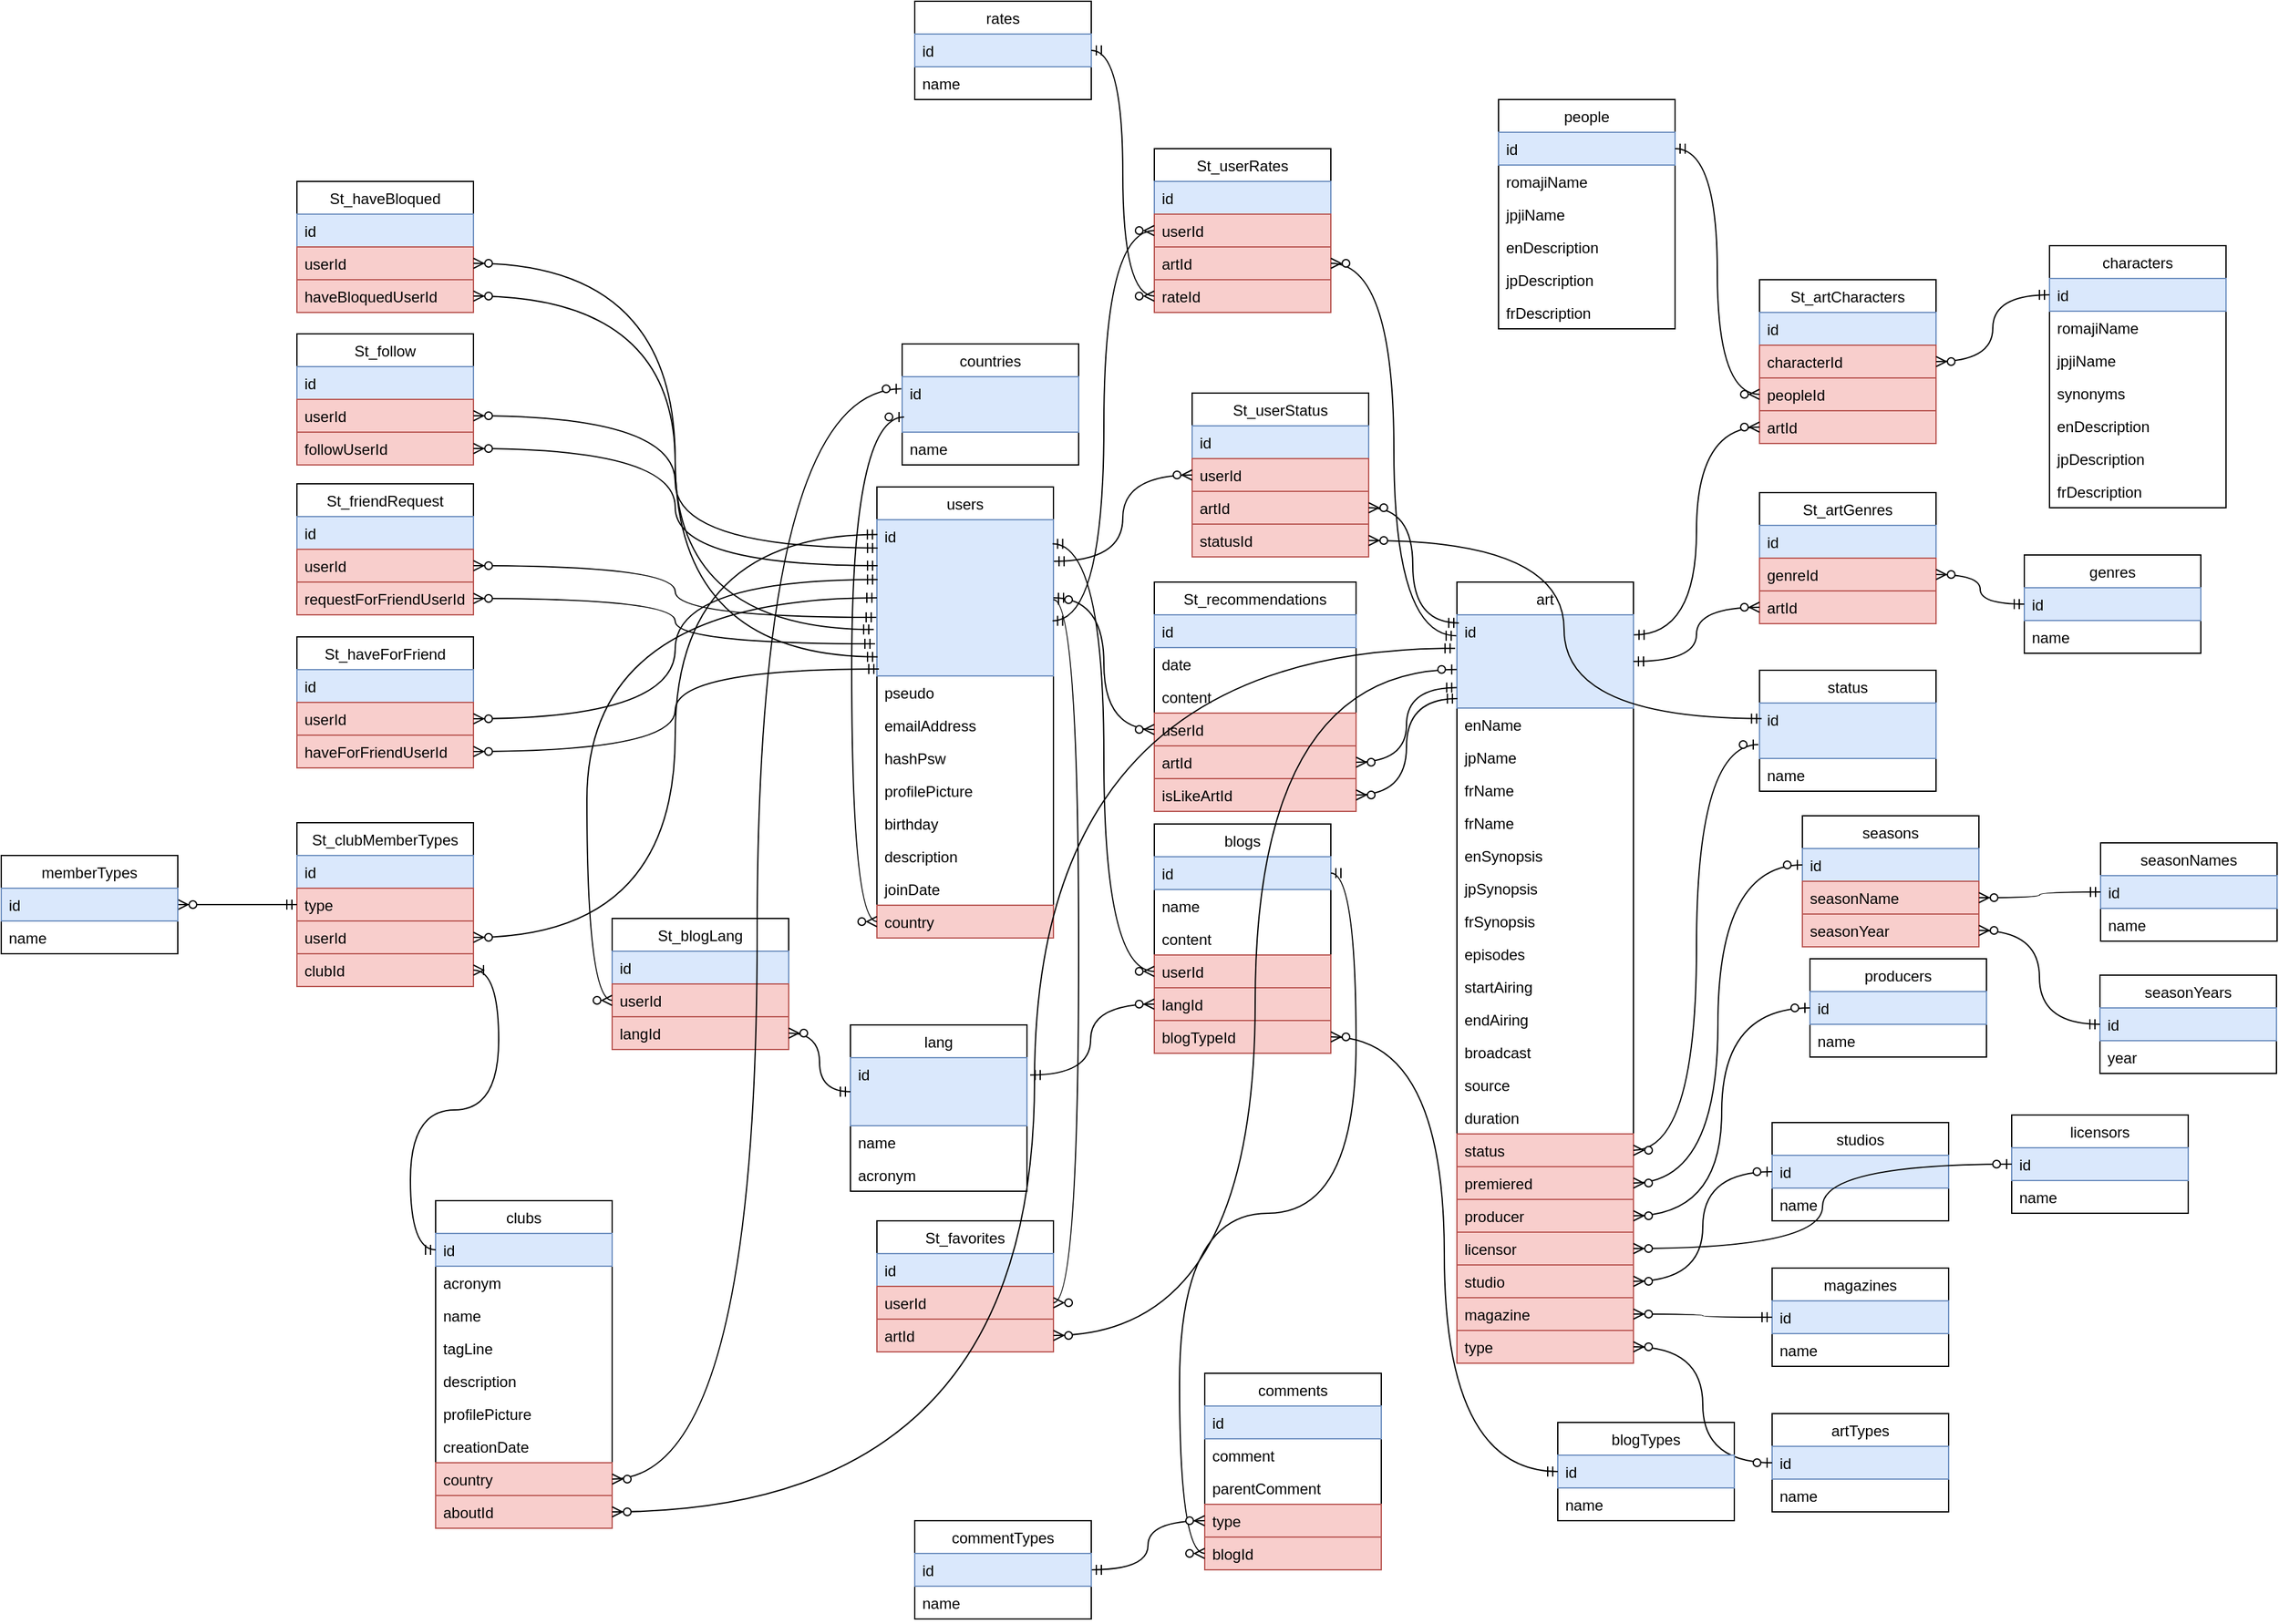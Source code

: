 <mxfile version="10.7.2" type="device"><diagram id="RUodpTSLc5y53sVBDsD8" name="Page-1"><mxGraphModel dx="2348" dy="2026" grid="1" gridSize="10" guides="1" tooltips="1" connect="1" arrows="1" fold="1" page="1" pageScale="1" pageWidth="1169" pageHeight="827" math="0" shadow="0"><root><mxCell id="0"/><mxCell id="1" parent="0"/><mxCell id="TCeGX2wc0vO9cHozqGLw-1" value="users" style="swimlane;fontStyle=0;childLayout=stackLayout;horizontal=1;startSize=26;fillColor=none;horizontalStack=0;resizeParent=1;resizeParentMax=0;resizeLast=0;collapsible=1;marginBottom=0;" parent="1" vertex="1"><mxGeometry x="-315.5" y="-222.5" width="140" height="358" as="geometry"/></mxCell><mxCell id="TCeGX2wc0vO9cHozqGLw-2" value="id" style="text;strokeColor=#6c8ebf;fillColor=#dae8fc;align=left;verticalAlign=top;spacingLeft=4;spacingRight=4;overflow=hidden;rotatable=0;points=[[0,0.5],[1,0.5]];portConstraint=eastwest;" parent="TCeGX2wc0vO9cHozqGLw-1" vertex="1"><mxGeometry y="26" width="140" height="124" as="geometry"/></mxCell><mxCell id="TCeGX2wc0vO9cHozqGLw-3" value="pseudo" style="text;strokeColor=none;fillColor=none;align=left;verticalAlign=top;spacingLeft=4;spacingRight=4;overflow=hidden;rotatable=0;points=[[0,0.5],[1,0.5]];portConstraint=eastwest;" parent="TCeGX2wc0vO9cHozqGLw-1" vertex="1"><mxGeometry y="150" width="140" height="26" as="geometry"/></mxCell><mxCell id="TCeGX2wc0vO9cHozqGLw-4" value="emailAddress" style="text;strokeColor=none;fillColor=none;align=left;verticalAlign=top;spacingLeft=4;spacingRight=4;overflow=hidden;rotatable=0;points=[[0,0.5],[1,0.5]];portConstraint=eastwest;" parent="TCeGX2wc0vO9cHozqGLw-1" vertex="1"><mxGeometry y="176" width="140" height="26" as="geometry"/></mxCell><mxCell id="TCeGX2wc0vO9cHozqGLw-6" value="hashPsw" style="text;strokeColor=none;fillColor=none;align=left;verticalAlign=top;spacingLeft=4;spacingRight=4;overflow=hidden;rotatable=0;points=[[0,0.5],[1,0.5]];portConstraint=eastwest;" parent="TCeGX2wc0vO9cHozqGLw-1" vertex="1"><mxGeometry y="202" width="140" height="26" as="geometry"/></mxCell><mxCell id="TCeGX2wc0vO9cHozqGLw-7" value="profilePicture" style="text;strokeColor=none;fillColor=none;align=left;verticalAlign=top;spacingLeft=4;spacingRight=4;overflow=hidden;rotatable=0;points=[[0,0.5],[1,0.5]];portConstraint=eastwest;" parent="TCeGX2wc0vO9cHozqGLw-1" vertex="1"><mxGeometry y="228" width="140" height="26" as="geometry"/></mxCell><mxCell id="xgxvfwbxa9Q2jByX-sLs-83" value="birthday" style="text;strokeColor=none;fillColor=none;align=left;verticalAlign=top;spacingLeft=4;spacingRight=4;overflow=hidden;rotatable=0;points=[[0,0.5],[1,0.5]];portConstraint=eastwest;" parent="TCeGX2wc0vO9cHozqGLw-1" vertex="1"><mxGeometry y="254" width="140" height="26" as="geometry"/></mxCell><mxCell id="xgxvfwbxa9Q2jByX-sLs-69" value="description" style="text;strokeColor=none;fillColor=none;align=left;verticalAlign=top;spacingLeft=4;spacingRight=4;overflow=hidden;rotatable=0;points=[[0,0.5],[1,0.5]];portConstraint=eastwest;" parent="TCeGX2wc0vO9cHozqGLw-1" vertex="1"><mxGeometry y="280" width="140" height="26" as="geometry"/></mxCell><mxCell id="xgxvfwbxa9Q2jByX-sLs-82" value="joinDate" style="text;strokeColor=none;fillColor=none;align=left;verticalAlign=top;spacingLeft=4;spacingRight=4;overflow=hidden;rotatable=0;points=[[0,0.5],[1,0.5]];portConstraint=eastwest;" parent="TCeGX2wc0vO9cHozqGLw-1" vertex="1"><mxGeometry y="306" width="140" height="26" as="geometry"/></mxCell><mxCell id="xgxvfwbxa9Q2jByX-sLs-61" value="country" style="text;strokeColor=#b85450;fillColor=#f8cecc;align=left;verticalAlign=top;spacingLeft=4;spacingRight=4;overflow=hidden;rotatable=0;points=[[0,0.5],[1,0.5]];portConstraint=eastwest;" parent="TCeGX2wc0vO9cHozqGLw-1" vertex="1"><mxGeometry y="332" width="140" height="26" as="geometry"/></mxCell><mxCell id="TCeGX2wc0vO9cHozqGLw-10" value="art" style="swimlane;fontStyle=0;childLayout=stackLayout;horizontal=1;startSize=26;fillColor=none;horizontalStack=0;resizeParent=1;resizeParentMax=0;resizeLast=0;collapsible=1;marginBottom=0;" parent="1" vertex="1"><mxGeometry x="144.5" y="-147" width="140" height="620" as="geometry"/></mxCell><mxCell id="TCeGX2wc0vO9cHozqGLw-11" value="id" style="text;strokeColor=#6c8ebf;fillColor=#dae8fc;align=left;verticalAlign=top;spacingLeft=4;spacingRight=4;overflow=hidden;rotatable=0;points=[[0,0.5],[1,0.5]];portConstraint=eastwest;" parent="TCeGX2wc0vO9cHozqGLw-10" vertex="1"><mxGeometry y="26" width="140" height="74" as="geometry"/></mxCell><mxCell id="TCeGX2wc0vO9cHozqGLw-13" value="enName" style="text;strokeColor=none;fillColor=none;align=left;verticalAlign=top;spacingLeft=4;spacingRight=4;overflow=hidden;rotatable=0;points=[[0,0.5],[1,0.5]];portConstraint=eastwest;" parent="TCeGX2wc0vO9cHozqGLw-10" vertex="1"><mxGeometry y="100" width="140" height="26" as="geometry"/></mxCell><mxCell id="TCeGX2wc0vO9cHozqGLw-12" value="jpName" style="text;strokeColor=none;fillColor=none;align=left;verticalAlign=top;spacingLeft=4;spacingRight=4;overflow=hidden;rotatable=0;points=[[0,0.5],[1,0.5]];portConstraint=eastwest;" parent="TCeGX2wc0vO9cHozqGLw-10" vertex="1"><mxGeometry y="126" width="140" height="26" as="geometry"/></mxCell><mxCell id="TCeGX2wc0vO9cHozqGLw-14" value="frName" style="text;strokeColor=none;fillColor=none;align=left;verticalAlign=top;spacingLeft=4;spacingRight=4;overflow=hidden;rotatable=0;points=[[0,0.5],[1,0.5]];portConstraint=eastwest;" parent="TCeGX2wc0vO9cHozqGLw-10" vertex="1"><mxGeometry y="152" width="140" height="26" as="geometry"/></mxCell><mxCell id="fMAKhKJdgmsvy0xVvfqP-1" value="frName" style="text;strokeColor=none;fillColor=none;align=left;verticalAlign=top;spacingLeft=4;spacingRight=4;overflow=hidden;rotatable=0;points=[[0,0.5],[1,0.5]];portConstraint=eastwest;" vertex="1" parent="TCeGX2wc0vO9cHozqGLw-10"><mxGeometry y="178" width="140" height="26" as="geometry"/></mxCell><mxCell id="TCeGX2wc0vO9cHozqGLw-15" value="enSynopsis" style="text;strokeColor=none;fillColor=none;align=left;verticalAlign=top;spacingLeft=4;spacingRight=4;overflow=hidden;rotatable=0;points=[[0,0.5],[1,0.5]];portConstraint=eastwest;" parent="TCeGX2wc0vO9cHozqGLw-10" vertex="1"><mxGeometry y="204" width="140" height="26" as="geometry"/></mxCell><mxCell id="hYL-3GS63_Z_pW__ztLQ-1" value="jpSynopsis" style="text;strokeColor=none;fillColor=none;align=left;verticalAlign=top;spacingLeft=4;spacingRight=4;overflow=hidden;rotatable=0;points=[[0,0.5],[1,0.5]];portConstraint=eastwest;" parent="TCeGX2wc0vO9cHozqGLw-10" vertex="1"><mxGeometry y="230" width="140" height="26" as="geometry"/></mxCell><mxCell id="hYL-3GS63_Z_pW__ztLQ-2" value="frSynopsis" style="text;strokeColor=none;fillColor=none;align=left;verticalAlign=top;spacingLeft=4;spacingRight=4;overflow=hidden;rotatable=0;points=[[0,0.5],[1,0.5]];portConstraint=eastwest;" parent="TCeGX2wc0vO9cHozqGLw-10" vertex="1"><mxGeometry y="256" width="140" height="26" as="geometry"/></mxCell><mxCell id="TCeGX2wc0vO9cHozqGLw-17" value="episodes" style="text;strokeColor=none;fillColor=none;align=left;verticalAlign=top;spacingLeft=4;spacingRight=4;overflow=hidden;rotatable=0;points=[[0,0.5],[1,0.5]];portConstraint=eastwest;" parent="TCeGX2wc0vO9cHozqGLw-10" vertex="1"><mxGeometry y="282" width="140" height="26" as="geometry"/></mxCell><mxCell id="TCeGX2wc0vO9cHozqGLw-20" value="startAiring" style="text;strokeColor=none;fillColor=none;align=left;verticalAlign=top;spacingLeft=4;spacingRight=4;overflow=hidden;rotatable=0;points=[[0,0.5],[1,0.5]];portConstraint=eastwest;" parent="TCeGX2wc0vO9cHozqGLw-10" vertex="1"><mxGeometry y="308" width="140" height="26" as="geometry"/></mxCell><mxCell id="TCeGX2wc0vO9cHozqGLw-21" value="endAiring" style="text;strokeColor=none;fillColor=none;align=left;verticalAlign=top;spacingLeft=4;spacingRight=4;overflow=hidden;rotatable=0;points=[[0,0.5],[1,0.5]];portConstraint=eastwest;" parent="TCeGX2wc0vO9cHozqGLw-10" vertex="1"><mxGeometry y="334" width="140" height="26" as="geometry"/></mxCell><mxCell id="TCeGX2wc0vO9cHozqGLw-22" value="broadcast" style="text;strokeColor=none;fillColor=none;align=left;verticalAlign=top;spacingLeft=4;spacingRight=4;overflow=hidden;rotatable=0;points=[[0,0.5],[1,0.5]];portConstraint=eastwest;" parent="TCeGX2wc0vO9cHozqGLw-10" vertex="1"><mxGeometry y="360" width="140" height="26" as="geometry"/></mxCell><mxCell id="TCeGX2wc0vO9cHozqGLw-26" value="source" style="text;strokeColor=none;fillColor=none;align=left;verticalAlign=top;spacingLeft=4;spacingRight=4;overflow=hidden;rotatable=0;points=[[0,0.5],[1,0.5]];portConstraint=eastwest;" parent="TCeGX2wc0vO9cHozqGLw-10" vertex="1"><mxGeometry y="386" width="140" height="26" as="geometry"/></mxCell><mxCell id="TCeGX2wc0vO9cHozqGLw-43" value="duration" style="text;strokeColor=none;fillColor=none;align=left;verticalAlign=top;spacingLeft=4;spacingRight=4;overflow=hidden;rotatable=0;points=[[0,0.5],[1,0.5]];portConstraint=eastwest;" parent="TCeGX2wc0vO9cHozqGLw-10" vertex="1"><mxGeometry y="412" width="140" height="26" as="geometry"/></mxCell><mxCell id="TCeGX2wc0vO9cHozqGLw-18" value="status" style="text;strokeColor=#b85450;fillColor=#f8cecc;align=left;verticalAlign=top;spacingLeft=4;spacingRight=4;overflow=hidden;rotatable=0;points=[[0,0.5],[1,0.5]];portConstraint=eastwest;" parent="TCeGX2wc0vO9cHozqGLw-10" vertex="1"><mxGeometry y="438" width="140" height="26" as="geometry"/></mxCell><mxCell id="TCeGX2wc0vO9cHozqGLw-19" value="premiered" style="text;strokeColor=#b85450;fillColor=#f8cecc;align=left;verticalAlign=top;spacingLeft=4;spacingRight=4;overflow=hidden;rotatable=0;points=[[0,0.5],[1,0.5]];portConstraint=eastwest;" parent="TCeGX2wc0vO9cHozqGLw-10" vertex="1"><mxGeometry y="464" width="140" height="26" as="geometry"/></mxCell><mxCell id="TCeGX2wc0vO9cHozqGLw-23" value="producer" style="text;strokeColor=#b85450;fillColor=#f8cecc;align=left;verticalAlign=top;spacingLeft=4;spacingRight=4;overflow=hidden;rotatable=0;points=[[0,0.5],[1,0.5]];portConstraint=eastwest;" parent="TCeGX2wc0vO9cHozqGLw-10" vertex="1"><mxGeometry y="490" width="140" height="26" as="geometry"/></mxCell><mxCell id="TCeGX2wc0vO9cHozqGLw-24" value="licensor" style="text;strokeColor=#b85450;fillColor=#f8cecc;align=left;verticalAlign=top;spacingLeft=4;spacingRight=4;overflow=hidden;rotatable=0;points=[[0,0.5],[1,0.5]];portConstraint=eastwest;" parent="TCeGX2wc0vO9cHozqGLw-10" vertex="1"><mxGeometry y="516" width="140" height="26" as="geometry"/></mxCell><mxCell id="TCeGX2wc0vO9cHozqGLw-25" value="studio" style="text;strokeColor=#b85450;fillColor=#f8cecc;align=left;verticalAlign=top;spacingLeft=4;spacingRight=4;overflow=hidden;rotatable=0;points=[[0,0.5],[1,0.5]];portConstraint=eastwest;" parent="TCeGX2wc0vO9cHozqGLw-10" vertex="1"><mxGeometry y="542" width="140" height="26" as="geometry"/></mxCell><mxCell id="xgxvfwbxa9Q2jByX-sLs-33" value="magazine" style="text;strokeColor=#b85450;fillColor=#f8cecc;align=left;verticalAlign=top;spacingLeft=4;spacingRight=4;overflow=hidden;rotatable=0;points=[[0,0.5],[1,0.5]];portConstraint=eastwest;" parent="TCeGX2wc0vO9cHozqGLw-10" vertex="1"><mxGeometry y="568" width="140" height="26" as="geometry"/></mxCell><mxCell id="TCeGX2wc0vO9cHozqGLw-50" value="type" style="text;strokeColor=#b85450;fillColor=#f8cecc;align=left;verticalAlign=top;spacingLeft=4;spacingRight=4;overflow=hidden;rotatable=0;points=[[0,0.5],[1,0.5]];portConstraint=eastwest;" parent="TCeGX2wc0vO9cHozqGLw-10" vertex="1"><mxGeometry y="594" width="140" height="26" as="geometry"/></mxCell><mxCell id="TCeGX2wc0vO9cHozqGLw-51" value="St_recommendations" style="swimlane;fontStyle=0;childLayout=stackLayout;horizontal=1;startSize=26;fillColor=none;horizontalStack=0;resizeParent=1;resizeParentMax=0;resizeLast=0;collapsible=1;marginBottom=0;" parent="1" vertex="1"><mxGeometry x="-95.5" y="-147" width="160" height="182" as="geometry"/></mxCell><mxCell id="TCeGX2wc0vO9cHozqGLw-52" value="id" style="text;strokeColor=#6c8ebf;fillColor=#dae8fc;align=left;verticalAlign=top;spacingLeft=4;spacingRight=4;overflow=hidden;rotatable=0;points=[[0,0.5],[1,0.5]];portConstraint=eastwest;" parent="TCeGX2wc0vO9cHozqGLw-51" vertex="1"><mxGeometry y="26" width="160" height="26" as="geometry"/></mxCell><mxCell id="TCeGX2wc0vO9cHozqGLw-57" value="date" style="text;strokeColor=none;fillColor=none;align=left;verticalAlign=top;spacingLeft=4;spacingRight=4;overflow=hidden;rotatable=0;points=[[0,0.5],[1,0.5]];portConstraint=eastwest;" parent="TCeGX2wc0vO9cHozqGLw-51" vertex="1"><mxGeometry y="52" width="160" height="26" as="geometry"/></mxCell><mxCell id="TCeGX2wc0vO9cHozqGLw-56" value="content" style="text;strokeColor=none;fillColor=none;align=left;verticalAlign=top;spacingLeft=4;spacingRight=4;overflow=hidden;rotatable=0;points=[[0,0.5],[1,0.5]];portConstraint=eastwest;" parent="TCeGX2wc0vO9cHozqGLw-51" vertex="1"><mxGeometry y="78" width="160" height="26" as="geometry"/></mxCell><mxCell id="TCeGX2wc0vO9cHozqGLw-53" value="userId" style="text;strokeColor=#b85450;fillColor=#f8cecc;align=left;verticalAlign=top;spacingLeft=4;spacingRight=4;overflow=hidden;rotatable=0;points=[[0,0.5],[1,0.5]];portConstraint=eastwest;" parent="TCeGX2wc0vO9cHozqGLw-51" vertex="1"><mxGeometry y="104" width="160" height="26" as="geometry"/></mxCell><mxCell id="TCeGX2wc0vO9cHozqGLw-55" value="artId" style="text;strokeColor=#b85450;fillColor=#f8cecc;align=left;verticalAlign=top;spacingLeft=4;spacingRight=4;overflow=hidden;rotatable=0;points=[[0,0.5],[1,0.5]];portConstraint=eastwest;" parent="TCeGX2wc0vO9cHozqGLw-51" vertex="1"><mxGeometry y="130" width="160" height="26" as="geometry"/></mxCell><mxCell id="xgxvfwbxa9Q2jByX-sLs-227" value="isLikeArtId" style="text;strokeColor=#b85450;fillColor=#f8cecc;align=left;verticalAlign=top;spacingLeft=4;spacingRight=4;overflow=hidden;rotatable=0;points=[[0,0.5],[1,0.5]];portConstraint=eastwest;" parent="TCeGX2wc0vO9cHozqGLw-51" vertex="1"><mxGeometry y="156" width="160" height="26" as="geometry"/></mxCell><mxCell id="TCeGX2wc0vO9cHozqGLw-59" style="edgeStyle=orthogonalEdgeStyle;rounded=0;orthogonalLoop=1;jettySize=auto;html=1;exitX=1;exitY=0.5;exitDx=0;exitDy=0;entryX=0;entryY=0.5;entryDx=0;entryDy=0;curved=1;endArrow=ERzeroToMany;endFill=1;startArrow=ERmandOne;startFill=0;" parent="1" source="TCeGX2wc0vO9cHozqGLw-2" target="TCeGX2wc0vO9cHozqGLw-53" edge="1"><mxGeometry relative="1" as="geometry"/></mxCell><mxCell id="TCeGX2wc0vO9cHozqGLw-60" style="edgeStyle=orthogonalEdgeStyle;rounded=0;orthogonalLoop=1;jettySize=auto;html=1;exitX=-0.001;exitY=0.781;exitDx=0;exitDy=0;entryX=1;entryY=0.5;entryDx=0;entryDy=0;curved=1;endArrow=ERzeroToMany;endFill=1;startArrow=ERmandOne;startFill=0;exitPerimeter=0;" parent="1" source="TCeGX2wc0vO9cHozqGLw-11" target="TCeGX2wc0vO9cHozqGLw-55" edge="1"><mxGeometry relative="1" as="geometry"/></mxCell><mxCell id="TCeGX2wc0vO9cHozqGLw-61" value="lang" style="swimlane;fontStyle=0;childLayout=stackLayout;horizontal=1;startSize=26;fillColor=none;horizontalStack=0;resizeParent=1;resizeParentMax=0;resizeLast=0;collapsible=1;marginBottom=0;" parent="1" vertex="1"><mxGeometry x="-336.5" y="204.5" width="140" height="132" as="geometry"/></mxCell><mxCell id="TCeGX2wc0vO9cHozqGLw-62" value="id" style="text;strokeColor=#6c8ebf;fillColor=#dae8fc;align=left;verticalAlign=top;spacingLeft=4;spacingRight=4;overflow=hidden;rotatable=0;points=[[0,0.5],[1,0.5]];portConstraint=eastwest;" parent="TCeGX2wc0vO9cHozqGLw-61" vertex="1"><mxGeometry y="26" width="140" height="54" as="geometry"/></mxCell><mxCell id="TCeGX2wc0vO9cHozqGLw-63" value="name" style="text;strokeColor=none;fillColor=none;align=left;verticalAlign=top;spacingLeft=4;spacingRight=4;overflow=hidden;rotatable=0;points=[[0,0.5],[1,0.5]];portConstraint=eastwest;" parent="TCeGX2wc0vO9cHozqGLw-61" vertex="1"><mxGeometry y="80" width="140" height="26" as="geometry"/></mxCell><mxCell id="TCeGX2wc0vO9cHozqGLw-64" value="acronym" style="text;strokeColor=none;fillColor=none;align=left;verticalAlign=top;spacingLeft=4;spacingRight=4;overflow=hidden;rotatable=0;points=[[0,0.5],[1,0.5]];portConstraint=eastwest;" parent="TCeGX2wc0vO9cHozqGLw-61" vertex="1"><mxGeometry y="106" width="140" height="26" as="geometry"/></mxCell><mxCell id="TCeGX2wc0vO9cHozqGLw-68" value="St_blogLang" style="swimlane;fontStyle=0;childLayout=stackLayout;horizontal=1;startSize=26;fillColor=none;horizontalStack=0;resizeParent=1;resizeParentMax=0;resizeLast=0;collapsible=1;marginBottom=0;" parent="1" vertex="1"><mxGeometry x="-525.5" y="120" width="140" height="104" as="geometry"/></mxCell><mxCell id="TCeGX2wc0vO9cHozqGLw-69" value="id" style="text;strokeColor=#6c8ebf;fillColor=#dae8fc;align=left;verticalAlign=top;spacingLeft=4;spacingRight=4;overflow=hidden;rotatable=0;points=[[0,0.5],[1,0.5]];portConstraint=eastwest;" parent="TCeGX2wc0vO9cHozqGLw-68" vertex="1"><mxGeometry y="26" width="140" height="26" as="geometry"/></mxCell><mxCell id="TCeGX2wc0vO9cHozqGLw-70" value="userId" style="text;strokeColor=#b85450;fillColor=#f8cecc;align=left;verticalAlign=top;spacingLeft=4;spacingRight=4;overflow=hidden;rotatable=0;points=[[0,0.5],[1,0.5]];portConstraint=eastwest;" parent="TCeGX2wc0vO9cHozqGLw-68" vertex="1"><mxGeometry y="52" width="140" height="26" as="geometry"/></mxCell><mxCell id="TCeGX2wc0vO9cHozqGLw-71" value="langId" style="text;strokeColor=#b85450;fillColor=#f8cecc;align=left;verticalAlign=top;spacingLeft=4;spacingRight=4;overflow=hidden;rotatable=0;points=[[0,0.5],[1,0.5]];portConstraint=eastwest;" parent="TCeGX2wc0vO9cHozqGLw-68" vertex="1"><mxGeometry y="78" width="140" height="26" as="geometry"/></mxCell><mxCell id="TCeGX2wc0vO9cHozqGLw-72" style="edgeStyle=orthogonalEdgeStyle;curved=1;rounded=0;orthogonalLoop=1;jettySize=auto;html=1;exitX=0;exitY=0.5;exitDx=0;exitDy=0;entryX=0;entryY=0.5;entryDx=0;entryDy=0;startArrow=ERmandOne;startFill=0;endArrow=ERzeroToMany;endFill=1;" parent="1" source="TCeGX2wc0vO9cHozqGLw-2" target="TCeGX2wc0vO9cHozqGLw-70" edge="1"><mxGeometry relative="1" as="geometry"/></mxCell><mxCell id="TCeGX2wc0vO9cHozqGLw-73" style="edgeStyle=orthogonalEdgeStyle;curved=1;rounded=0;orthogonalLoop=1;jettySize=auto;html=1;exitX=0;exitY=0.5;exitDx=0;exitDy=0;entryX=1;entryY=0.5;entryDx=0;entryDy=0;startArrow=ERmandOne;startFill=0;endArrow=ERzeroToMany;endFill=1;" parent="1" source="TCeGX2wc0vO9cHozqGLw-62" target="TCeGX2wc0vO9cHozqGLw-71" edge="1"><mxGeometry relative="1" as="geometry"/></mxCell><mxCell id="TCeGX2wc0vO9cHozqGLw-74" value="blogs" style="swimlane;fontStyle=0;childLayout=stackLayout;horizontal=1;startSize=26;fillColor=none;horizontalStack=0;resizeParent=1;resizeParentMax=0;resizeLast=0;collapsible=1;marginBottom=0;" parent="1" vertex="1"><mxGeometry x="-95.5" y="45" width="140" height="182" as="geometry"/></mxCell><mxCell id="TCeGX2wc0vO9cHozqGLw-75" value="id" style="text;strokeColor=#6c8ebf;fillColor=#dae8fc;align=left;verticalAlign=top;spacingLeft=4;spacingRight=4;overflow=hidden;rotatable=0;points=[[0,0.5],[1,0.5]];portConstraint=eastwest;" parent="TCeGX2wc0vO9cHozqGLw-74" vertex="1"><mxGeometry y="26" width="140" height="26" as="geometry"/></mxCell><mxCell id="TCeGX2wc0vO9cHozqGLw-79" value="name" style="text;strokeColor=none;fillColor=none;align=left;verticalAlign=top;spacingLeft=4;spacingRight=4;overflow=hidden;rotatable=0;points=[[0,0.5],[1,0.5]];portConstraint=eastwest;" parent="TCeGX2wc0vO9cHozqGLw-74" vertex="1"><mxGeometry y="52" width="140" height="26" as="geometry"/></mxCell><mxCell id="TCeGX2wc0vO9cHozqGLw-80" value="content" style="text;strokeColor=none;fillColor=none;align=left;verticalAlign=top;spacingLeft=4;spacingRight=4;overflow=hidden;rotatable=0;points=[[0,0.5],[1,0.5]];portConstraint=eastwest;" parent="TCeGX2wc0vO9cHozqGLw-74" vertex="1"><mxGeometry y="78" width="140" height="26" as="geometry"/></mxCell><mxCell id="TCeGX2wc0vO9cHozqGLw-76" value="userId" style="text;strokeColor=#b85450;fillColor=#f8cecc;align=left;verticalAlign=top;spacingLeft=4;spacingRight=4;overflow=hidden;rotatable=0;points=[[0,0.5],[1,0.5]];portConstraint=eastwest;" parent="TCeGX2wc0vO9cHozqGLw-74" vertex="1"><mxGeometry y="104" width="140" height="26" as="geometry"/></mxCell><mxCell id="TCeGX2wc0vO9cHozqGLw-77" value="langId" style="text;strokeColor=#b85450;fillColor=#f8cecc;align=left;verticalAlign=top;spacingLeft=4;spacingRight=4;overflow=hidden;rotatable=0;points=[[0,0.5],[1,0.5]];portConstraint=eastwest;" parent="TCeGX2wc0vO9cHozqGLw-74" vertex="1"><mxGeometry y="130" width="140" height="26" as="geometry"/></mxCell><mxCell id="xgxvfwbxa9Q2jByX-sLs-230" value="blogTypeId" style="text;strokeColor=#b85450;fillColor=#f8cecc;align=left;verticalAlign=top;spacingLeft=4;spacingRight=4;overflow=hidden;rotatable=0;points=[[0,0.5],[1,0.5]];portConstraint=eastwest;" parent="TCeGX2wc0vO9cHozqGLw-74" vertex="1"><mxGeometry y="156" width="140" height="26" as="geometry"/></mxCell><mxCell id="TCeGX2wc0vO9cHozqGLw-82" style="edgeStyle=orthogonalEdgeStyle;curved=1;rounded=0;orthogonalLoop=1;jettySize=auto;html=1;exitX=1.018;exitY=0.255;exitDx=0;exitDy=0;entryX=0;entryY=0.5;entryDx=0;entryDy=0;startArrow=ERmandOne;startFill=0;endArrow=ERzeroToMany;endFill=1;exitPerimeter=0;" parent="1" source="TCeGX2wc0vO9cHozqGLw-62" target="TCeGX2wc0vO9cHozqGLw-77" edge="1"><mxGeometry relative="1" as="geometry"/></mxCell><mxCell id="xgxvfwbxa9Q2jByX-sLs-1" value="artTypes" style="swimlane;fontStyle=0;childLayout=stackLayout;horizontal=1;startSize=26;fillColor=none;horizontalStack=0;resizeParent=1;resizeParentMax=0;resizeLast=0;collapsible=1;marginBottom=0;" parent="1" vertex="1"><mxGeometry x="394.5" y="513" width="140" height="78" as="geometry"/></mxCell><mxCell id="xgxvfwbxa9Q2jByX-sLs-2" value="id" style="text;strokeColor=#6c8ebf;fillColor=#dae8fc;align=left;verticalAlign=top;spacingLeft=4;spacingRight=4;overflow=hidden;rotatable=0;points=[[0,0.5],[1,0.5]];portConstraint=eastwest;" parent="xgxvfwbxa9Q2jByX-sLs-1" vertex="1"><mxGeometry y="26" width="140" height="26" as="geometry"/></mxCell><mxCell id="xgxvfwbxa9Q2jByX-sLs-3" value="name" style="text;strokeColor=none;fillColor=none;align=left;verticalAlign=top;spacingLeft=4;spacingRight=4;overflow=hidden;rotatable=0;points=[[0,0.5],[1,0.5]];portConstraint=eastwest;" parent="xgxvfwbxa9Q2jByX-sLs-1" vertex="1"><mxGeometry y="52" width="140" height="26" as="geometry"/></mxCell><mxCell id="xgxvfwbxa9Q2jByX-sLs-6" value="St_favorites" style="swimlane;fontStyle=0;childLayout=stackLayout;horizontal=1;startSize=26;fillColor=none;horizontalStack=0;resizeParent=1;resizeParentMax=0;resizeLast=0;collapsible=1;marginBottom=0;" parent="1" vertex="1"><mxGeometry x="-315.5" y="360" width="140" height="104" as="geometry"/></mxCell><mxCell id="xgxvfwbxa9Q2jByX-sLs-7" value="id" style="text;strokeColor=#6c8ebf;fillColor=#dae8fc;align=left;verticalAlign=top;spacingLeft=4;spacingRight=4;overflow=hidden;rotatable=0;points=[[0,0.5],[1,0.5]];portConstraint=eastwest;" parent="xgxvfwbxa9Q2jByX-sLs-6" vertex="1"><mxGeometry y="26" width="140" height="26" as="geometry"/></mxCell><mxCell id="xgxvfwbxa9Q2jByX-sLs-8" value="userId" style="text;strokeColor=#b85450;fillColor=#f8cecc;align=left;verticalAlign=top;spacingLeft=4;spacingRight=4;overflow=hidden;rotatable=0;points=[[0,0.5],[1,0.5]];portConstraint=eastwest;" parent="xgxvfwbxa9Q2jByX-sLs-6" vertex="1"><mxGeometry y="52" width="140" height="26" as="geometry"/></mxCell><mxCell id="xgxvfwbxa9Q2jByX-sLs-9" value="artId" style="text;strokeColor=#b85450;fillColor=#f8cecc;align=left;verticalAlign=top;spacingLeft=4;spacingRight=4;overflow=hidden;rotatable=0;points=[[0,0.5],[1,0.5]];portConstraint=eastwest;" parent="xgxvfwbxa9Q2jByX-sLs-6" vertex="1"><mxGeometry y="78" width="140" height="26" as="geometry"/></mxCell><mxCell id="xgxvfwbxa9Q2jByX-sLs-14" style="edgeStyle=orthogonalEdgeStyle;curved=1;rounded=0;orthogonalLoop=1;jettySize=auto;html=1;exitX=1;exitY=0.5;exitDx=0;exitDy=0;entryX=1;entryY=0.25;entryDx=0;entryDy=0;startArrow=ERzeroToMany;startFill=1;endArrow=ERzeroToOne;endFill=1;" parent="1" source="xgxvfwbxa9Q2jByX-sLs-8" target="TCeGX2wc0vO9cHozqGLw-1" edge="1"><mxGeometry relative="1" as="geometry"/></mxCell><mxCell id="xgxvfwbxa9Q2jByX-sLs-20" style="edgeStyle=orthogonalEdgeStyle;curved=1;rounded=0;orthogonalLoop=1;jettySize=auto;html=1;exitX=1;exitY=0.5;exitDx=0;exitDy=0;entryX=-0.001;entryY=0.586;entryDx=0;entryDy=0;startArrow=ERzeroToMany;startFill=1;endArrow=ERzeroToOne;endFill=1;entryPerimeter=0;" parent="1" source="xgxvfwbxa9Q2jByX-sLs-9" target="TCeGX2wc0vO9cHozqGLw-11" edge="1"><mxGeometry relative="1" as="geometry"/></mxCell><mxCell id="xgxvfwbxa9Q2jByX-sLs-59" style="edgeStyle=orthogonalEdgeStyle;curved=1;rounded=0;orthogonalLoop=1;jettySize=auto;html=1;exitX=1;exitY=0.5;exitDx=0;exitDy=0;entryX=0;entryY=0.5;entryDx=0;entryDy=0;startArrow=ERzeroToMany;startFill=1;endArrow=ERzeroToOne;endFill=1;" parent="1" source="TCeGX2wc0vO9cHozqGLw-50" target="xgxvfwbxa9Q2jByX-sLs-1" edge="1"><mxGeometry relative="1" as="geometry"/></mxCell><mxCell id="xgxvfwbxa9Q2jByX-sLs-62" value="countries" style="swimlane;fontStyle=0;childLayout=stackLayout;horizontal=1;startSize=26;fillColor=none;horizontalStack=0;resizeParent=1;resizeParentMax=0;resizeLast=0;collapsible=1;marginBottom=0;" parent="1" vertex="1"><mxGeometry x="-295.5" y="-336" width="140" height="96" as="geometry"/></mxCell><mxCell id="xgxvfwbxa9Q2jByX-sLs-63" value="id" style="text;strokeColor=#6c8ebf;fillColor=#dae8fc;align=left;verticalAlign=top;spacingLeft=4;spacingRight=4;overflow=hidden;rotatable=0;points=[[0,0.5],[1,0.5]];portConstraint=eastwest;" parent="xgxvfwbxa9Q2jByX-sLs-62" vertex="1"><mxGeometry y="26" width="140" height="44" as="geometry"/></mxCell><mxCell id="xgxvfwbxa9Q2jByX-sLs-64" value="name" style="text;strokeColor=none;fillColor=none;align=left;verticalAlign=top;spacingLeft=4;spacingRight=4;overflow=hidden;rotatable=0;points=[[0,0.5],[1,0.5]];portConstraint=eastwest;" parent="xgxvfwbxa9Q2jByX-sLs-62" vertex="1"><mxGeometry y="70" width="140" height="26" as="geometry"/></mxCell><mxCell id="xgxvfwbxa9Q2jByX-sLs-68" style="edgeStyle=orthogonalEdgeStyle;curved=1;rounded=0;orthogonalLoop=1;jettySize=auto;html=1;exitX=0;exitY=0.5;exitDx=0;exitDy=0;entryX=0.011;entryY=0.726;entryDx=0;entryDy=0;startArrow=ERzeroToMany;startFill=1;endArrow=ERzeroToOne;endFill=1;entryPerimeter=0;" parent="1" source="xgxvfwbxa9Q2jByX-sLs-61" target="xgxvfwbxa9Q2jByX-sLs-63" edge="1"><mxGeometry relative="1" as="geometry"/></mxCell><mxCell id="xgxvfwbxa9Q2jByX-sLs-75" value="clubs" style="swimlane;fontStyle=0;childLayout=stackLayout;horizontal=1;startSize=26;fillColor=none;horizontalStack=0;resizeParent=1;resizeParentMax=0;resizeLast=0;collapsible=1;marginBottom=0;" parent="1" vertex="1"><mxGeometry x="-665.5" y="344" width="140" height="260" as="geometry"/></mxCell><mxCell id="xgxvfwbxa9Q2jByX-sLs-76" value="id" style="text;strokeColor=#6c8ebf;fillColor=#dae8fc;align=left;verticalAlign=top;spacingLeft=4;spacingRight=4;overflow=hidden;rotatable=0;points=[[0,0.5],[1,0.5]];portConstraint=eastwest;" parent="xgxvfwbxa9Q2jByX-sLs-75" vertex="1"><mxGeometry y="26" width="140" height="26" as="geometry"/></mxCell><mxCell id="xgxvfwbxa9Q2jByX-sLs-77" value="acronym" style="text;strokeColor=none;fillColor=none;align=left;verticalAlign=top;spacingLeft=4;spacingRight=4;overflow=hidden;rotatable=0;points=[[0,0.5],[1,0.5]];portConstraint=eastwest;" parent="xgxvfwbxa9Q2jByX-sLs-75" vertex="1"><mxGeometry y="52" width="140" height="26" as="geometry"/></mxCell><mxCell id="xgxvfwbxa9Q2jByX-sLs-78" value="name" style="text;strokeColor=none;fillColor=none;align=left;verticalAlign=top;spacingLeft=4;spacingRight=4;overflow=hidden;rotatable=0;points=[[0,0.5],[1,0.5]];portConstraint=eastwest;" parent="xgxvfwbxa9Q2jByX-sLs-75" vertex="1"><mxGeometry y="78" width="140" height="26" as="geometry"/></mxCell><mxCell id="xgxvfwbxa9Q2jByX-sLs-86" value="tagLine" style="text;strokeColor=none;fillColor=none;align=left;verticalAlign=top;spacingLeft=4;spacingRight=4;overflow=hidden;rotatable=0;points=[[0,0.5],[1,0.5]];portConstraint=eastwest;" parent="xgxvfwbxa9Q2jByX-sLs-75" vertex="1"><mxGeometry y="104" width="140" height="26" as="geometry"/></mxCell><mxCell id="xgxvfwbxa9Q2jByX-sLs-79" value="description" style="text;strokeColor=none;fillColor=none;align=left;verticalAlign=top;spacingLeft=4;spacingRight=4;overflow=hidden;rotatable=0;points=[[0,0.5],[1,0.5]];portConstraint=eastwest;" parent="xgxvfwbxa9Q2jByX-sLs-75" vertex="1"><mxGeometry y="130" width="140" height="26" as="geometry"/></mxCell><mxCell id="xgxvfwbxa9Q2jByX-sLs-80" value="profilePicture" style="text;strokeColor=none;fillColor=none;align=left;verticalAlign=top;spacingLeft=4;spacingRight=4;overflow=hidden;rotatable=0;points=[[0,0.5],[1,0.5]];portConstraint=eastwest;" parent="xgxvfwbxa9Q2jByX-sLs-75" vertex="1"><mxGeometry y="156" width="140" height="26" as="geometry"/></mxCell><mxCell id="xgxvfwbxa9Q2jByX-sLs-84" value="creationDate" style="text;strokeColor=none;fillColor=none;align=left;verticalAlign=top;spacingLeft=4;spacingRight=4;overflow=hidden;rotatable=0;points=[[0,0.5],[1,0.5]];portConstraint=eastwest;" parent="xgxvfwbxa9Q2jByX-sLs-75" vertex="1"><mxGeometry y="182" width="140" height="26" as="geometry"/></mxCell><mxCell id="xgxvfwbxa9Q2jByX-sLs-85" value="country" style="text;strokeColor=#b85450;fillColor=#f8cecc;align=left;verticalAlign=top;spacingLeft=4;spacingRight=4;overflow=hidden;rotatable=0;points=[[0,0.5],[1,0.5]];portConstraint=eastwest;" parent="xgxvfwbxa9Q2jByX-sLs-75" vertex="1"><mxGeometry y="208" width="140" height="26" as="geometry"/></mxCell><mxCell id="xgxvfwbxa9Q2jByX-sLs-174" value="aboutId" style="text;strokeColor=#b85450;fillColor=#f8cecc;align=left;verticalAlign=top;spacingLeft=4;spacingRight=4;overflow=hidden;rotatable=0;points=[[0,0.5],[1,0.5]];portConstraint=eastwest;" parent="xgxvfwbxa9Q2jByX-sLs-75" vertex="1"><mxGeometry y="234" width="140" height="26" as="geometry"/></mxCell><mxCell id="xgxvfwbxa9Q2jByX-sLs-90" value="status" style="swimlane;fontStyle=0;childLayout=stackLayout;horizontal=1;startSize=26;fillColor=none;horizontalStack=0;resizeParent=1;resizeParentMax=0;resizeLast=0;collapsible=1;marginBottom=0;" parent="1" vertex="1"><mxGeometry x="384.5" y="-77" width="140" height="96" as="geometry"/></mxCell><mxCell id="xgxvfwbxa9Q2jByX-sLs-91" value="id" style="text;strokeColor=#6c8ebf;fillColor=#dae8fc;align=left;verticalAlign=top;spacingLeft=4;spacingRight=4;overflow=hidden;rotatable=0;points=[[0,0.5],[1,0.5]];portConstraint=eastwest;" parent="xgxvfwbxa9Q2jByX-sLs-90" vertex="1"><mxGeometry y="26" width="140" height="44" as="geometry"/></mxCell><mxCell id="xgxvfwbxa9Q2jByX-sLs-92" value="name" style="text;strokeColor=none;fillColor=none;align=left;verticalAlign=top;spacingLeft=4;spacingRight=4;overflow=hidden;rotatable=0;points=[[0,0.5],[1,0.5]];portConstraint=eastwest;" parent="xgxvfwbxa9Q2jByX-sLs-90" vertex="1"><mxGeometry y="70" width="140" height="26" as="geometry"/></mxCell><mxCell id="xgxvfwbxa9Q2jByX-sLs-94" value="St_clubMemberTypes" style="swimlane;fontStyle=0;childLayout=stackLayout;horizontal=1;startSize=26;fillColor=none;horizontalStack=0;resizeParent=1;resizeParentMax=0;resizeLast=0;collapsible=1;marginBottom=0;" parent="1" vertex="1"><mxGeometry x="-775.5" y="44" width="140" height="130" as="geometry"/></mxCell><mxCell id="xgxvfwbxa9Q2jByX-sLs-95" value="id" style="text;strokeColor=#6c8ebf;fillColor=#dae8fc;align=left;verticalAlign=top;spacingLeft=4;spacingRight=4;overflow=hidden;rotatable=0;points=[[0,0.5],[1,0.5]];portConstraint=eastwest;" parent="xgxvfwbxa9Q2jByX-sLs-94" vertex="1"><mxGeometry y="26" width="140" height="26" as="geometry"/></mxCell><mxCell id="xgxvfwbxa9Q2jByX-sLs-96" value="type" style="text;strokeColor=#b85450;fillColor=#f8cecc;align=left;verticalAlign=top;spacingLeft=4;spacingRight=4;overflow=hidden;rotatable=0;points=[[0,0.5],[1,0.5]];portConstraint=eastwest;" parent="xgxvfwbxa9Q2jByX-sLs-94" vertex="1"><mxGeometry y="52" width="140" height="26" as="geometry"/></mxCell><mxCell id="xgxvfwbxa9Q2jByX-sLs-97" value="userId" style="text;strokeColor=#b85450;fillColor=#f8cecc;align=left;verticalAlign=top;spacingLeft=4;spacingRight=4;overflow=hidden;rotatable=0;points=[[0,0.5],[1,0.5]];portConstraint=eastwest;" parent="xgxvfwbxa9Q2jByX-sLs-94" vertex="1"><mxGeometry y="78" width="140" height="26" as="geometry"/></mxCell><mxCell id="xgxvfwbxa9Q2jByX-sLs-109" value="clubId" style="text;strokeColor=#b85450;fillColor=#f8cecc;align=left;verticalAlign=top;spacingLeft=4;spacingRight=4;overflow=hidden;rotatable=0;points=[[0,0.5],[1,0.5]];portConstraint=eastwest;" parent="xgxvfwbxa9Q2jByX-sLs-94" vertex="1"><mxGeometry y="104" width="140" height="26" as="geometry"/></mxCell><mxCell id="J9pTHs3J5-Ri71jJqP6j-30" style="edgeStyle=orthogonalEdgeStyle;curved=1;rounded=0;orthogonalLoop=1;jettySize=auto;html=1;exitX=1;exitY=0.5;exitDx=0;exitDy=0;entryX=0;entryY=0.5;entryDx=0;entryDy=0;startArrow=ERzeroToMany;startFill=1;endArrow=ERmandOne;endFill=0;" parent="1" source="xgxvfwbxa9Q2jByX-sLs-110" target="xgxvfwbxa9Q2jByX-sLs-96" edge="1"><mxGeometry relative="1" as="geometry"/></mxCell><mxCell id="xgxvfwbxa9Q2jByX-sLs-110" value="memberTypes" style="swimlane;fontStyle=0;childLayout=stackLayout;horizontal=1;startSize=26;fillColor=none;horizontalStack=0;resizeParent=1;resizeParentMax=0;resizeLast=0;collapsible=1;marginBottom=0;" parent="1" vertex="1"><mxGeometry x="-1010" y="70" width="140" height="78" as="geometry"/></mxCell><mxCell id="xgxvfwbxa9Q2jByX-sLs-111" value="id" style="text;strokeColor=#6c8ebf;fillColor=#dae8fc;align=left;verticalAlign=top;spacingLeft=4;spacingRight=4;overflow=hidden;rotatable=0;points=[[0,0.5],[1,0.5]];portConstraint=eastwest;" parent="xgxvfwbxa9Q2jByX-sLs-110" vertex="1"><mxGeometry y="26" width="140" height="26" as="geometry"/></mxCell><mxCell id="xgxvfwbxa9Q2jByX-sLs-112" value="name" style="text;strokeColor=none;fillColor=none;align=left;verticalAlign=top;spacingLeft=4;spacingRight=4;overflow=hidden;rotatable=0;points=[[0,0.5],[1,0.5]];portConstraint=eastwest;" parent="xgxvfwbxa9Q2jByX-sLs-110" vertex="1"><mxGeometry y="52" width="140" height="26" as="geometry"/></mxCell><mxCell id="xgxvfwbxa9Q2jByX-sLs-118" style="edgeStyle=orthogonalEdgeStyle;curved=1;rounded=0;orthogonalLoop=1;jettySize=auto;html=1;exitX=1;exitY=0.5;exitDx=0;exitDy=0;entryX=0;entryY=0.5;entryDx=0;entryDy=0;startArrow=ERoneToMany;startFill=0;endArrow=ERmandOne;endFill=0;" parent="1" source="xgxvfwbxa9Q2jByX-sLs-109" target="xgxvfwbxa9Q2jByX-sLs-76" edge="1"><mxGeometry relative="1" as="geometry"/></mxCell><mxCell id="xgxvfwbxa9Q2jByX-sLs-119" style="edgeStyle=orthogonalEdgeStyle;curved=1;rounded=0;orthogonalLoop=1;jettySize=auto;html=1;exitX=1;exitY=0.5;exitDx=0;exitDy=0;entryX=0.003;entryY=0.095;entryDx=0;entryDy=0;startArrow=ERzeroToMany;startFill=1;endArrow=ERmandOne;endFill=0;entryPerimeter=0;" parent="1" source="xgxvfwbxa9Q2jByX-sLs-97" target="TCeGX2wc0vO9cHozqGLw-2" edge="1"><mxGeometry relative="1" as="geometry"/></mxCell><mxCell id="xgxvfwbxa9Q2jByX-sLs-120" style="edgeStyle=orthogonalEdgeStyle;curved=1;rounded=0;orthogonalLoop=1;jettySize=auto;html=1;exitX=1;exitY=0.5;exitDx=0;exitDy=0;entryX=-0.005;entryY=0.218;entryDx=0;entryDy=0;startArrow=ERzeroToMany;startFill=1;endArrow=ERzeroToOne;endFill=1;entryPerimeter=0;" parent="1" source="xgxvfwbxa9Q2jByX-sLs-85" target="xgxvfwbxa9Q2jByX-sLs-63" edge="1"><mxGeometry relative="1" as="geometry"/></mxCell><mxCell id="xgxvfwbxa9Q2jByX-sLs-121" style="edgeStyle=orthogonalEdgeStyle;curved=1;rounded=0;orthogonalLoop=1;jettySize=auto;html=1;exitX=1;exitY=0.5;exitDx=0;exitDy=0;entryX=-0.007;entryY=0.75;entryDx=0;entryDy=0;startArrow=ERzeroToMany;startFill=1;endArrow=ERzeroToOne;endFill=1;entryPerimeter=0;" parent="1" source="TCeGX2wc0vO9cHozqGLw-18" target="xgxvfwbxa9Q2jByX-sLs-91" edge="1"><mxGeometry relative="1" as="geometry"/></mxCell><mxCell id="xgxvfwbxa9Q2jByX-sLs-125" value="seasonNames" style="swimlane;fontStyle=0;childLayout=stackLayout;horizontal=1;startSize=26;fillColor=none;horizontalStack=0;resizeParent=1;resizeParentMax=0;resizeLast=0;collapsible=1;marginBottom=0;" parent="1" vertex="1"><mxGeometry x="655" y="60" width="140" height="78" as="geometry"/></mxCell><mxCell id="xgxvfwbxa9Q2jByX-sLs-126" value="id" style="text;strokeColor=#6c8ebf;fillColor=#dae8fc;align=left;verticalAlign=top;spacingLeft=4;spacingRight=4;overflow=hidden;rotatable=0;points=[[0,0.5],[1,0.5]];portConstraint=eastwest;" parent="xgxvfwbxa9Q2jByX-sLs-125" vertex="1"><mxGeometry y="26" width="140" height="26" as="geometry"/></mxCell><mxCell id="xgxvfwbxa9Q2jByX-sLs-127" value="name" style="text;strokeColor=none;fillColor=none;align=left;verticalAlign=top;spacingLeft=4;spacingRight=4;overflow=hidden;rotatable=0;points=[[0,0.5],[1,0.5]];portConstraint=eastwest;" parent="xgxvfwbxa9Q2jByX-sLs-125" vertex="1"><mxGeometry y="52" width="140" height="26" as="geometry"/></mxCell><mxCell id="xgxvfwbxa9Q2jByX-sLs-129" value="seasonYears" style="swimlane;fontStyle=0;childLayout=stackLayout;horizontal=1;startSize=26;fillColor=none;horizontalStack=0;resizeParent=1;resizeParentMax=0;resizeLast=0;collapsible=1;marginBottom=0;" parent="1" vertex="1"><mxGeometry x="654.5" y="165" width="140" height="78" as="geometry"/></mxCell><mxCell id="xgxvfwbxa9Q2jByX-sLs-130" value="id" style="text;strokeColor=#6c8ebf;fillColor=#dae8fc;align=left;verticalAlign=top;spacingLeft=4;spacingRight=4;overflow=hidden;rotatable=0;points=[[0,0.5],[1,0.5]];portConstraint=eastwest;" parent="xgxvfwbxa9Q2jByX-sLs-129" vertex="1"><mxGeometry y="26" width="140" height="26" as="geometry"/></mxCell><mxCell id="xgxvfwbxa9Q2jByX-sLs-131" value="year" style="text;strokeColor=none;fillColor=none;align=left;verticalAlign=top;spacingLeft=4;spacingRight=4;overflow=hidden;rotatable=0;points=[[0,0.5],[1,0.5]];portConstraint=eastwest;" parent="xgxvfwbxa9Q2jByX-sLs-129" vertex="1"><mxGeometry y="52" width="140" height="26" as="geometry"/></mxCell><mxCell id="xgxvfwbxa9Q2jByX-sLs-132" value="seasons" style="swimlane;fontStyle=0;childLayout=stackLayout;horizontal=1;startSize=26;fillColor=none;horizontalStack=0;resizeParent=1;resizeParentMax=0;resizeLast=0;collapsible=1;marginBottom=0;" parent="1" vertex="1"><mxGeometry x="418.5" y="38.5" width="140" height="104" as="geometry"/></mxCell><mxCell id="xgxvfwbxa9Q2jByX-sLs-133" value="id" style="text;strokeColor=#6c8ebf;fillColor=#dae8fc;align=left;verticalAlign=top;spacingLeft=4;spacingRight=4;overflow=hidden;rotatable=0;points=[[0,0.5],[1,0.5]];portConstraint=eastwest;" parent="xgxvfwbxa9Q2jByX-sLs-132" vertex="1"><mxGeometry y="26" width="140" height="26" as="geometry"/></mxCell><mxCell id="xgxvfwbxa9Q2jByX-sLs-134" value="seasonName" style="text;strokeColor=#b85450;fillColor=#f8cecc;align=left;verticalAlign=top;spacingLeft=4;spacingRight=4;overflow=hidden;rotatable=0;points=[[0,0.5],[1,0.5]];portConstraint=eastwest;" parent="xgxvfwbxa9Q2jByX-sLs-132" vertex="1"><mxGeometry y="52" width="140" height="26" as="geometry"/></mxCell><mxCell id="xgxvfwbxa9Q2jByX-sLs-135" value="seasonYear" style="text;strokeColor=#b85450;fillColor=#f8cecc;align=left;verticalAlign=top;spacingLeft=4;spacingRight=4;overflow=hidden;rotatable=0;points=[[0,0.5],[1,0.5]];portConstraint=eastwest;" parent="xgxvfwbxa9Q2jByX-sLs-132" vertex="1"><mxGeometry y="78" width="140" height="26" as="geometry"/></mxCell><mxCell id="xgxvfwbxa9Q2jByX-sLs-140" value="magazines" style="swimlane;fontStyle=0;childLayout=stackLayout;horizontal=1;startSize=26;fillColor=none;horizontalStack=0;resizeParent=1;resizeParentMax=0;resizeLast=0;collapsible=1;marginBottom=0;" parent="1" vertex="1"><mxGeometry x="394.5" y="397.5" width="140" height="78" as="geometry"/></mxCell><mxCell id="xgxvfwbxa9Q2jByX-sLs-141" value="id" style="text;strokeColor=#6c8ebf;fillColor=#dae8fc;align=left;verticalAlign=top;spacingLeft=4;spacingRight=4;overflow=hidden;rotatable=0;points=[[0,0.5],[1,0.5]];portConstraint=eastwest;" parent="xgxvfwbxa9Q2jByX-sLs-140" vertex="1"><mxGeometry y="26" width="140" height="26" as="geometry"/></mxCell><mxCell id="xgxvfwbxa9Q2jByX-sLs-142" value="name" style="text;strokeColor=none;fillColor=none;align=left;verticalAlign=top;spacingLeft=4;spacingRight=4;overflow=hidden;rotatable=0;points=[[0,0.5],[1,0.5]];portConstraint=eastwest;" parent="xgxvfwbxa9Q2jByX-sLs-140" vertex="1"><mxGeometry y="52" width="140" height="26" as="geometry"/></mxCell><mxCell id="xgxvfwbxa9Q2jByX-sLs-146" style="edgeStyle=orthogonalEdgeStyle;curved=1;rounded=0;orthogonalLoop=1;jettySize=auto;html=1;exitX=1;exitY=0.5;exitDx=0;exitDy=0;entryX=0;entryY=0.5;entryDx=0;entryDy=0;startArrow=ERzeroToMany;startFill=1;endArrow=ERzeroToOne;endFill=1;" parent="1" source="TCeGX2wc0vO9cHozqGLw-19" target="xgxvfwbxa9Q2jByX-sLs-133" edge="1"><mxGeometry relative="1" as="geometry"/></mxCell><mxCell id="xgxvfwbxa9Q2jByX-sLs-147" value="producers" style="swimlane;fontStyle=0;childLayout=stackLayout;horizontal=1;startSize=26;fillColor=none;horizontalStack=0;resizeParent=1;resizeParentMax=0;resizeLast=0;collapsible=1;marginBottom=0;" parent="1" vertex="1"><mxGeometry x="424.5" y="152" width="140" height="78" as="geometry"/></mxCell><mxCell id="xgxvfwbxa9Q2jByX-sLs-148" value="id" style="text;strokeColor=#6c8ebf;fillColor=#dae8fc;align=left;verticalAlign=top;spacingLeft=4;spacingRight=4;overflow=hidden;rotatable=0;points=[[0,0.5],[1,0.5]];portConstraint=eastwest;" parent="xgxvfwbxa9Q2jByX-sLs-147" vertex="1"><mxGeometry y="26" width="140" height="26" as="geometry"/></mxCell><mxCell id="xgxvfwbxa9Q2jByX-sLs-149" value="name" style="text;strokeColor=none;fillColor=none;align=left;verticalAlign=top;spacingLeft=4;spacingRight=4;overflow=hidden;rotatable=0;points=[[0,0.5],[1,0.5]];portConstraint=eastwest;" parent="xgxvfwbxa9Q2jByX-sLs-147" vertex="1"><mxGeometry y="52" width="140" height="26" as="geometry"/></mxCell><mxCell id="xgxvfwbxa9Q2jByX-sLs-153" value="licensors" style="swimlane;fontStyle=0;childLayout=stackLayout;horizontal=1;startSize=26;fillColor=none;horizontalStack=0;resizeParent=1;resizeParentMax=0;resizeLast=0;collapsible=1;marginBottom=0;" parent="1" vertex="1"><mxGeometry x="584.5" y="276" width="140" height="78" as="geometry"/></mxCell><mxCell id="xgxvfwbxa9Q2jByX-sLs-154" value="id" style="text;strokeColor=#6c8ebf;fillColor=#dae8fc;align=left;verticalAlign=top;spacingLeft=4;spacingRight=4;overflow=hidden;rotatable=0;points=[[0,0.5],[1,0.5]];portConstraint=eastwest;" parent="xgxvfwbxa9Q2jByX-sLs-153" vertex="1"><mxGeometry y="26" width="140" height="26" as="geometry"/></mxCell><mxCell id="xgxvfwbxa9Q2jByX-sLs-155" value="name" style="text;strokeColor=none;fillColor=none;align=left;verticalAlign=top;spacingLeft=4;spacingRight=4;overflow=hidden;rotatable=0;points=[[0,0.5],[1,0.5]];portConstraint=eastwest;" parent="xgxvfwbxa9Q2jByX-sLs-153" vertex="1"><mxGeometry y="52" width="140" height="26" as="geometry"/></mxCell><mxCell id="xgxvfwbxa9Q2jByX-sLs-156" value="studios" style="swimlane;fontStyle=0;childLayout=stackLayout;horizontal=1;startSize=26;fillColor=none;horizontalStack=0;resizeParent=1;resizeParentMax=0;resizeLast=0;collapsible=1;marginBottom=0;" parent="1" vertex="1"><mxGeometry x="394.5" y="282" width="140" height="78" as="geometry"/></mxCell><mxCell id="xgxvfwbxa9Q2jByX-sLs-157" value="id" style="text;strokeColor=#6c8ebf;fillColor=#dae8fc;align=left;verticalAlign=top;spacingLeft=4;spacingRight=4;overflow=hidden;rotatable=0;points=[[0,0.5],[1,0.5]];portConstraint=eastwest;" parent="xgxvfwbxa9Q2jByX-sLs-156" vertex="1"><mxGeometry y="26" width="140" height="26" as="geometry"/></mxCell><mxCell id="xgxvfwbxa9Q2jByX-sLs-158" value="name" style="text;strokeColor=none;fillColor=none;align=left;verticalAlign=top;spacingLeft=4;spacingRight=4;overflow=hidden;rotatable=0;points=[[0,0.5],[1,0.5]];portConstraint=eastwest;" parent="xgxvfwbxa9Q2jByX-sLs-156" vertex="1"><mxGeometry y="52" width="140" height="26" as="geometry"/></mxCell><mxCell id="xgxvfwbxa9Q2jByX-sLs-159" style="edgeStyle=orthogonalEdgeStyle;curved=1;rounded=0;orthogonalLoop=1;jettySize=auto;html=1;exitX=1;exitY=0.5;exitDx=0;exitDy=0;entryX=0;entryY=0.5;entryDx=0;entryDy=0;startArrow=ERzeroToMany;startFill=1;endArrow=ERzeroToOne;endFill=1;" parent="1" source="TCeGX2wc0vO9cHozqGLw-23" target="xgxvfwbxa9Q2jByX-sLs-147" edge="1"><mxGeometry relative="1" as="geometry"/></mxCell><mxCell id="xgxvfwbxa9Q2jByX-sLs-160" style="edgeStyle=orthogonalEdgeStyle;curved=1;rounded=0;orthogonalLoop=1;jettySize=auto;html=1;exitX=1;exitY=0.5;exitDx=0;exitDy=0;entryX=0;entryY=0.5;entryDx=0;entryDy=0;startArrow=ERzeroToMany;startFill=1;endArrow=ERzeroToOne;endFill=1;" parent="1" source="TCeGX2wc0vO9cHozqGLw-24" target="xgxvfwbxa9Q2jByX-sLs-154" edge="1"><mxGeometry relative="1" as="geometry"/></mxCell><mxCell id="xgxvfwbxa9Q2jByX-sLs-161" style="edgeStyle=orthogonalEdgeStyle;curved=1;rounded=0;orthogonalLoop=1;jettySize=auto;html=1;exitX=1;exitY=0.5;exitDx=0;exitDy=0;entryX=0;entryY=0.5;entryDx=0;entryDy=0;startArrow=ERzeroToMany;startFill=1;endArrow=ERzeroToOne;endFill=1;" parent="1" source="TCeGX2wc0vO9cHozqGLw-25" target="xgxvfwbxa9Q2jByX-sLs-157" edge="1"><mxGeometry relative="1" as="geometry"/></mxCell><mxCell id="xgxvfwbxa9Q2jByX-sLs-162" value="St_userRates" style="swimlane;fontStyle=0;childLayout=stackLayout;horizontal=1;startSize=26;fillColor=none;horizontalStack=0;resizeParent=1;resizeParentMax=0;resizeLast=0;collapsible=1;marginBottom=0;" parent="1" vertex="1"><mxGeometry x="-95.5" y="-491" width="140" height="130" as="geometry"/></mxCell><mxCell id="xgxvfwbxa9Q2jByX-sLs-163" value="id" style="text;strokeColor=#6c8ebf;fillColor=#dae8fc;align=left;verticalAlign=top;spacingLeft=4;spacingRight=4;overflow=hidden;rotatable=0;points=[[0,0.5],[1,0.5]];portConstraint=eastwest;" parent="xgxvfwbxa9Q2jByX-sLs-162" vertex="1"><mxGeometry y="26" width="140" height="26" as="geometry"/></mxCell><mxCell id="xgxvfwbxa9Q2jByX-sLs-164" value="userId" style="text;strokeColor=#b85450;fillColor=#f8cecc;align=left;verticalAlign=top;spacingLeft=4;spacingRight=4;overflow=hidden;rotatable=0;points=[[0,0.5],[1,0.5]];portConstraint=eastwest;" parent="xgxvfwbxa9Q2jByX-sLs-162" vertex="1"><mxGeometry y="52" width="140" height="26" as="geometry"/></mxCell><mxCell id="xgxvfwbxa9Q2jByX-sLs-165" value="artId" style="text;strokeColor=#b85450;fillColor=#f8cecc;align=left;verticalAlign=top;spacingLeft=4;spacingRight=4;overflow=hidden;rotatable=0;points=[[0,0.5],[1,0.5]];portConstraint=eastwest;" parent="xgxvfwbxa9Q2jByX-sLs-162" vertex="1"><mxGeometry y="78" width="140" height="26" as="geometry"/></mxCell><mxCell id="xgxvfwbxa9Q2jByX-sLs-170" value="rateId" style="text;strokeColor=#b85450;fillColor=#f8cecc;align=left;verticalAlign=top;spacingLeft=4;spacingRight=4;overflow=hidden;rotatable=0;points=[[0,0.5],[1,0.5]];portConstraint=eastwest;" parent="xgxvfwbxa9Q2jByX-sLs-162" vertex="1"><mxGeometry y="104" width="140" height="26" as="geometry"/></mxCell><mxCell id="xgxvfwbxa9Q2jByX-sLs-166" value="rates" style="swimlane;fontStyle=0;childLayout=stackLayout;horizontal=1;startSize=26;fillColor=none;horizontalStack=0;resizeParent=1;resizeParentMax=0;resizeLast=0;collapsible=1;marginBottom=0;" parent="1" vertex="1"><mxGeometry x="-285.5" y="-608" width="140" height="78" as="geometry"/></mxCell><mxCell id="xgxvfwbxa9Q2jByX-sLs-167" value="id" style="text;strokeColor=#6c8ebf;fillColor=#dae8fc;align=left;verticalAlign=top;spacingLeft=4;spacingRight=4;overflow=hidden;rotatable=0;points=[[0,0.5],[1,0.5]];portConstraint=eastwest;" parent="xgxvfwbxa9Q2jByX-sLs-166" vertex="1"><mxGeometry y="26" width="140" height="26" as="geometry"/></mxCell><mxCell id="xgxvfwbxa9Q2jByX-sLs-168" value="name" style="text;strokeColor=none;fillColor=none;align=left;verticalAlign=top;spacingLeft=4;spacingRight=4;overflow=hidden;rotatable=0;points=[[0,0.5],[1,0.5]];portConstraint=eastwest;" parent="xgxvfwbxa9Q2jByX-sLs-166" vertex="1"><mxGeometry y="52" width="140" height="26" as="geometry"/></mxCell><mxCell id="xgxvfwbxa9Q2jByX-sLs-172" style="edgeStyle=orthogonalEdgeStyle;curved=1;rounded=0;orthogonalLoop=1;jettySize=auto;html=1;exitX=0;exitY=0.5;exitDx=0;exitDy=0;entryX=1;entryY=0.5;entryDx=0;entryDy=0;startArrow=ERzeroToMany;startFill=1;endArrow=ERmandOne;endFill=0;" parent="1" source="xgxvfwbxa9Q2jByX-sLs-170" target="xgxvfwbxa9Q2jByX-sLs-166" edge="1"><mxGeometry relative="1" as="geometry"/></mxCell><mxCell id="xgxvfwbxa9Q2jByX-sLs-173" style="edgeStyle=orthogonalEdgeStyle;curved=1;rounded=0;orthogonalLoop=1;jettySize=auto;html=1;exitX=0;exitY=0.5;exitDx=0;exitDy=0;startArrow=ERzeroToMany;startFill=1;endArrow=ERmandOne;endFill=0;entryX=0.995;entryY=0.647;entryDx=0;entryDy=0;entryPerimeter=0;" parent="1" source="xgxvfwbxa9Q2jByX-sLs-164" target="TCeGX2wc0vO9cHozqGLw-2" edge="1"><mxGeometry relative="1" as="geometry"/></mxCell><mxCell id="xgxvfwbxa9Q2jByX-sLs-175" style="edgeStyle=orthogonalEdgeStyle;curved=1;rounded=0;orthogonalLoop=1;jettySize=auto;html=1;exitX=1;exitY=0.5;exitDx=0;exitDy=0;entryX=-0.01;entryY=0.359;entryDx=0;entryDy=0;startArrow=ERzeroToMany;startFill=1;endArrow=ERmandOne;endFill=0;entryPerimeter=0;" parent="1" source="xgxvfwbxa9Q2jByX-sLs-174" target="TCeGX2wc0vO9cHozqGLw-11" edge="1"><mxGeometry relative="1" as="geometry"/></mxCell><mxCell id="xgxvfwbxa9Q2jByX-sLs-176" style="edgeStyle=orthogonalEdgeStyle;curved=1;rounded=0;orthogonalLoop=1;jettySize=auto;html=1;exitX=1;exitY=0.5;exitDx=0;exitDy=0;entryX=-0.004;entryY=0.224;entryDx=0;entryDy=0;startArrow=ERzeroToMany;startFill=1;endArrow=ERmandOne;endFill=0;entryPerimeter=0;" parent="1" source="xgxvfwbxa9Q2jByX-sLs-165" target="TCeGX2wc0vO9cHozqGLw-11" edge="1"><mxGeometry relative="1" as="geometry"/></mxCell><mxCell id="xgxvfwbxa9Q2jByX-sLs-178" style="edgeStyle=orthogonalEdgeStyle;curved=1;rounded=0;orthogonalLoop=1;jettySize=auto;html=1;exitX=1;exitY=0.5;exitDx=0;exitDy=0;entryX=0;entryY=0.5;entryDx=0;entryDy=0;startArrow=ERzeroToMany;startFill=1;endArrow=ERmandOne;endFill=0;" parent="1" source="xgxvfwbxa9Q2jByX-sLs-134" target="xgxvfwbxa9Q2jByX-sLs-126" edge="1"><mxGeometry relative="1" as="geometry"/></mxCell><mxCell id="xgxvfwbxa9Q2jByX-sLs-179" style="edgeStyle=orthogonalEdgeStyle;curved=1;rounded=0;orthogonalLoop=1;jettySize=auto;html=1;exitX=1;exitY=0.5;exitDx=0;exitDy=0;entryX=0;entryY=0.5;entryDx=0;entryDy=0;startArrow=ERzeroToMany;startFill=1;endArrow=ERmandOne;endFill=0;" parent="1" source="xgxvfwbxa9Q2jByX-sLs-135" target="xgxvfwbxa9Q2jByX-sLs-129" edge="1"><mxGeometry relative="1" as="geometry"/></mxCell><mxCell id="xgxvfwbxa9Q2jByX-sLs-180" style="edgeStyle=orthogonalEdgeStyle;curved=1;rounded=0;orthogonalLoop=1;jettySize=auto;html=1;exitX=1;exitY=0.5;exitDx=0;exitDy=0;entryX=0;entryY=0.5;entryDx=0;entryDy=0;startArrow=ERzeroToMany;startFill=1;endArrow=ERmandOne;endFill=0;" parent="1" source="xgxvfwbxa9Q2jByX-sLs-33" target="xgxvfwbxa9Q2jByX-sLs-140" edge="1"><mxGeometry relative="1" as="geometry"/></mxCell><mxCell id="xgxvfwbxa9Q2jByX-sLs-181" value="genres" style="swimlane;fontStyle=0;childLayout=stackLayout;horizontal=1;startSize=26;fillColor=none;horizontalStack=0;resizeParent=1;resizeParentMax=0;resizeLast=0;collapsible=1;marginBottom=0;" parent="1" vertex="1"><mxGeometry x="594.5" y="-168.5" width="140" height="78" as="geometry"/></mxCell><mxCell id="xgxvfwbxa9Q2jByX-sLs-182" value="id" style="text;strokeColor=#6c8ebf;fillColor=#dae8fc;align=left;verticalAlign=top;spacingLeft=4;spacingRight=4;overflow=hidden;rotatable=0;points=[[0,0.5],[1,0.5]];portConstraint=eastwest;" parent="xgxvfwbxa9Q2jByX-sLs-181" vertex="1"><mxGeometry y="26" width="140" height="26" as="geometry"/></mxCell><mxCell id="hYL-3GS63_Z_pW__ztLQ-15" value="name" style="text;strokeColor=none;fillColor=none;align=left;verticalAlign=top;spacingLeft=4;spacingRight=4;overflow=hidden;rotatable=0;points=[[0,0.5],[1,0.5]];portConstraint=eastwest;" parent="xgxvfwbxa9Q2jByX-sLs-181" vertex="1"><mxGeometry y="52" width="140" height="26" as="geometry"/></mxCell><mxCell id="xgxvfwbxa9Q2jByX-sLs-186" value="St_artGenres" style="swimlane;fontStyle=0;childLayout=stackLayout;horizontal=1;startSize=26;fillColor=none;horizontalStack=0;resizeParent=1;resizeParentMax=0;resizeLast=0;collapsible=1;marginBottom=0;" parent="1" vertex="1"><mxGeometry x="384.5" y="-218" width="140" height="104" as="geometry"/></mxCell><mxCell id="xgxvfwbxa9Q2jByX-sLs-187" value="id" style="text;strokeColor=#6c8ebf;fillColor=#dae8fc;align=left;verticalAlign=top;spacingLeft=4;spacingRight=4;overflow=hidden;rotatable=0;points=[[0,0.5],[1,0.5]];portConstraint=eastwest;" parent="xgxvfwbxa9Q2jByX-sLs-186" vertex="1"><mxGeometry y="26" width="140" height="26" as="geometry"/></mxCell><mxCell id="xgxvfwbxa9Q2jByX-sLs-188" value="genreId" style="text;strokeColor=#b85450;fillColor=#f8cecc;align=left;verticalAlign=top;spacingLeft=4;spacingRight=4;overflow=hidden;rotatable=0;points=[[0,0.5],[1,0.5]];portConstraint=eastwest;" parent="xgxvfwbxa9Q2jByX-sLs-186" vertex="1"><mxGeometry y="52" width="140" height="26" as="geometry"/></mxCell><mxCell id="xgxvfwbxa9Q2jByX-sLs-189" value="artId" style="text;strokeColor=#b85450;fillColor=#f8cecc;align=left;verticalAlign=top;spacingLeft=4;spacingRight=4;overflow=hidden;rotatable=0;points=[[0,0.5],[1,0.5]];portConstraint=eastwest;" parent="xgxvfwbxa9Q2jByX-sLs-186" vertex="1"><mxGeometry y="78" width="140" height="26" as="geometry"/></mxCell><mxCell id="xgxvfwbxa9Q2jByX-sLs-190" style="edgeStyle=orthogonalEdgeStyle;curved=1;rounded=0;orthogonalLoop=1;jettySize=auto;html=1;exitX=1;exitY=0.5;exitDx=0;exitDy=0;entryX=0;entryY=0.5;entryDx=0;entryDy=0;startArrow=ERzeroToMany;startFill=1;endArrow=ERmandOne;endFill=0;" parent="1" source="xgxvfwbxa9Q2jByX-sLs-188" target="xgxvfwbxa9Q2jByX-sLs-182" edge="1"><mxGeometry relative="1" as="geometry"/></mxCell><mxCell id="xgxvfwbxa9Q2jByX-sLs-191" style="edgeStyle=orthogonalEdgeStyle;curved=1;rounded=0;orthogonalLoop=1;jettySize=auto;html=1;exitX=0;exitY=0.5;exitDx=0;exitDy=0;entryX=1;entryY=0.5;entryDx=0;entryDy=0;startArrow=ERzeroToMany;startFill=1;endArrow=ERmandOne;endFill=0;" parent="1" source="xgxvfwbxa9Q2jByX-sLs-189" target="TCeGX2wc0vO9cHozqGLw-11" edge="1"><mxGeometry relative="1" as="geometry"/></mxCell><mxCell id="xgxvfwbxa9Q2jByX-sLs-192" value="characters" style="swimlane;fontStyle=0;childLayout=stackLayout;horizontal=1;startSize=26;fillColor=none;horizontalStack=0;resizeParent=1;resizeParentMax=0;resizeLast=0;collapsible=1;marginBottom=0;" parent="1" vertex="1"><mxGeometry x="614.5" y="-414" width="140" height="208" as="geometry"/></mxCell><mxCell id="xgxvfwbxa9Q2jByX-sLs-193" value="id" style="text;strokeColor=#6c8ebf;fillColor=#dae8fc;align=left;verticalAlign=top;spacingLeft=4;spacingRight=4;overflow=hidden;rotatable=0;points=[[0,0.5],[1,0.5]];portConstraint=eastwest;" parent="xgxvfwbxa9Q2jByX-sLs-192" vertex="1"><mxGeometry y="26" width="140" height="26" as="geometry"/></mxCell><mxCell id="hYL-3GS63_Z_pW__ztLQ-9" value="romajiName" style="text;strokeColor=none;fillColor=none;align=left;verticalAlign=top;spacingLeft=4;spacingRight=4;overflow=hidden;rotatable=0;points=[[0,0.5],[1,0.5]];portConstraint=eastwest;" parent="xgxvfwbxa9Q2jByX-sLs-192" vertex="1"><mxGeometry y="52" width="140" height="26" as="geometry"/></mxCell><mxCell id="hYL-3GS63_Z_pW__ztLQ-10" value="jpjiName" style="text;strokeColor=none;fillColor=none;align=left;verticalAlign=top;spacingLeft=4;spacingRight=4;overflow=hidden;rotatable=0;points=[[0,0.5],[1,0.5]];portConstraint=eastwest;" parent="xgxvfwbxa9Q2jByX-sLs-192" vertex="1"><mxGeometry y="78" width="140" height="26" as="geometry"/></mxCell><mxCell id="hYL-3GS63_Z_pW__ztLQ-14" value="synonyms" style="text;strokeColor=none;fillColor=none;align=left;verticalAlign=top;spacingLeft=4;spacingRight=4;overflow=hidden;rotatable=0;points=[[0,0.5],[1,0.5]];portConstraint=eastwest;" parent="xgxvfwbxa9Q2jByX-sLs-192" vertex="1"><mxGeometry y="104" width="140" height="26" as="geometry"/></mxCell><mxCell id="hYL-3GS63_Z_pW__ztLQ-11" value="enDescription" style="text;strokeColor=none;fillColor=none;align=left;verticalAlign=top;spacingLeft=4;spacingRight=4;overflow=hidden;rotatable=0;points=[[0,0.5],[1,0.5]];portConstraint=eastwest;" parent="xgxvfwbxa9Q2jByX-sLs-192" vertex="1"><mxGeometry y="130" width="140" height="26" as="geometry"/></mxCell><mxCell id="hYL-3GS63_Z_pW__ztLQ-12" value="jpDescription" style="text;strokeColor=none;fillColor=none;align=left;verticalAlign=top;spacingLeft=4;spacingRight=4;overflow=hidden;rotatable=0;points=[[0,0.5],[1,0.5]];portConstraint=eastwest;" parent="xgxvfwbxa9Q2jByX-sLs-192" vertex="1"><mxGeometry y="156" width="140" height="26" as="geometry"/></mxCell><mxCell id="hYL-3GS63_Z_pW__ztLQ-13" value="frDescription" style="text;strokeColor=none;fillColor=none;align=left;verticalAlign=top;spacingLeft=4;spacingRight=4;overflow=hidden;rotatable=0;points=[[0,0.5],[1,0.5]];portConstraint=eastwest;" parent="xgxvfwbxa9Q2jByX-sLs-192" vertex="1"><mxGeometry y="182" width="140" height="26" as="geometry"/></mxCell><mxCell id="xgxvfwbxa9Q2jByX-sLs-196" value="St_artCharacters" style="swimlane;fontStyle=0;childLayout=stackLayout;horizontal=1;startSize=26;fillColor=none;horizontalStack=0;resizeParent=1;resizeParentMax=0;resizeLast=0;collapsible=1;marginBottom=0;" parent="1" vertex="1"><mxGeometry x="384.5" y="-387" width="140" height="130" as="geometry"/></mxCell><mxCell id="xgxvfwbxa9Q2jByX-sLs-197" value="id" style="text;strokeColor=#6c8ebf;fillColor=#dae8fc;align=left;verticalAlign=top;spacingLeft=4;spacingRight=4;overflow=hidden;rotatable=0;points=[[0,0.5],[1,0.5]];portConstraint=eastwest;" parent="xgxvfwbxa9Q2jByX-sLs-196" vertex="1"><mxGeometry y="26" width="140" height="26" as="geometry"/></mxCell><mxCell id="xgxvfwbxa9Q2jByX-sLs-198" value="characterId" style="text;strokeColor=#b85450;fillColor=#f8cecc;align=left;verticalAlign=top;spacingLeft=4;spacingRight=4;overflow=hidden;rotatable=0;points=[[0,0.5],[1,0.5]];portConstraint=eastwest;" parent="xgxvfwbxa9Q2jByX-sLs-196" vertex="1"><mxGeometry y="52" width="140" height="26" as="geometry"/></mxCell><mxCell id="xgxvfwbxa9Q2jByX-sLs-206" value="peopleId" style="text;strokeColor=#b85450;fillColor=#f8cecc;align=left;verticalAlign=top;spacingLeft=4;spacingRight=4;overflow=hidden;rotatable=0;points=[[0,0.5],[1,0.5]];portConstraint=eastwest;" parent="xgxvfwbxa9Q2jByX-sLs-196" vertex="1"><mxGeometry y="78" width="140" height="26" as="geometry"/></mxCell><mxCell id="xgxvfwbxa9Q2jByX-sLs-199" value="artId" style="text;strokeColor=#b85450;fillColor=#f8cecc;align=left;verticalAlign=top;spacingLeft=4;spacingRight=4;overflow=hidden;rotatable=0;points=[[0,0.5],[1,0.5]];portConstraint=eastwest;" parent="xgxvfwbxa9Q2jByX-sLs-196" vertex="1"><mxGeometry y="104" width="140" height="26" as="geometry"/></mxCell><mxCell id="xgxvfwbxa9Q2jByX-sLs-200" style="edgeStyle=orthogonalEdgeStyle;curved=1;rounded=0;orthogonalLoop=1;jettySize=auto;html=1;exitX=1;exitY=0.5;exitDx=0;exitDy=0;entryX=0;entryY=0.5;entryDx=0;entryDy=0;startArrow=ERzeroToMany;startFill=1;endArrow=ERmandOne;endFill=0;" parent="1" source="xgxvfwbxa9Q2jByX-sLs-198" target="xgxvfwbxa9Q2jByX-sLs-193" edge="1"><mxGeometry relative="1" as="geometry"/></mxCell><mxCell id="xgxvfwbxa9Q2jByX-sLs-201" style="edgeStyle=orthogonalEdgeStyle;curved=1;rounded=0;orthogonalLoop=1;jettySize=auto;html=1;exitX=0;exitY=0.5;exitDx=0;exitDy=0;entryX=1.003;entryY=0.215;entryDx=0;entryDy=0;startArrow=ERzeroToMany;startFill=1;endArrow=ERmandOne;endFill=0;entryPerimeter=0;" parent="1" source="xgxvfwbxa9Q2jByX-sLs-199" target="TCeGX2wc0vO9cHozqGLw-11" edge="1"><mxGeometry relative="1" as="geometry"/></mxCell><mxCell id="xgxvfwbxa9Q2jByX-sLs-202" value="people" style="swimlane;fontStyle=0;childLayout=stackLayout;horizontal=1;startSize=26;fillColor=none;horizontalStack=0;resizeParent=1;resizeParentMax=0;resizeLast=0;collapsible=1;marginBottom=0;" parent="1" vertex="1"><mxGeometry x="177.5" y="-530" width="140" height="182" as="geometry"/></mxCell><mxCell id="xgxvfwbxa9Q2jByX-sLs-203" value="id" style="text;strokeColor=#6c8ebf;fillColor=#dae8fc;align=left;verticalAlign=top;spacingLeft=4;spacingRight=4;overflow=hidden;rotatable=0;points=[[0,0.5],[1,0.5]];portConstraint=eastwest;" parent="xgxvfwbxa9Q2jByX-sLs-202" vertex="1"><mxGeometry y="26" width="140" height="26" as="geometry"/></mxCell><mxCell id="xgxvfwbxa9Q2jByX-sLs-204" value="romajiName" style="text;strokeColor=none;fillColor=none;align=left;verticalAlign=top;spacingLeft=4;spacingRight=4;overflow=hidden;rotatable=0;points=[[0,0.5],[1,0.5]];portConstraint=eastwest;" parent="xgxvfwbxa9Q2jByX-sLs-202" vertex="1"><mxGeometry y="52" width="140" height="26" as="geometry"/></mxCell><mxCell id="hYL-3GS63_Z_pW__ztLQ-5" value="jpjiName" style="text;strokeColor=none;fillColor=none;align=left;verticalAlign=top;spacingLeft=4;spacingRight=4;overflow=hidden;rotatable=0;points=[[0,0.5],[1,0.5]];portConstraint=eastwest;" parent="xgxvfwbxa9Q2jByX-sLs-202" vertex="1"><mxGeometry y="78" width="140" height="26" as="geometry"/></mxCell><mxCell id="xgxvfwbxa9Q2jByX-sLs-205" value="enDescription" style="text;strokeColor=none;fillColor=none;align=left;verticalAlign=top;spacingLeft=4;spacingRight=4;overflow=hidden;rotatable=0;points=[[0,0.5],[1,0.5]];portConstraint=eastwest;" parent="xgxvfwbxa9Q2jByX-sLs-202" vertex="1"><mxGeometry y="104" width="140" height="26" as="geometry"/></mxCell><mxCell id="hYL-3GS63_Z_pW__ztLQ-7" value="jpDescription" style="text;strokeColor=none;fillColor=none;align=left;verticalAlign=top;spacingLeft=4;spacingRight=4;overflow=hidden;rotatable=0;points=[[0,0.5],[1,0.5]];portConstraint=eastwest;" parent="xgxvfwbxa9Q2jByX-sLs-202" vertex="1"><mxGeometry y="130" width="140" height="26" as="geometry"/></mxCell><mxCell id="hYL-3GS63_Z_pW__ztLQ-8" value="frDescription" style="text;strokeColor=none;fillColor=none;align=left;verticalAlign=top;spacingLeft=4;spacingRight=4;overflow=hidden;rotatable=0;points=[[0,0.5],[1,0.5]];portConstraint=eastwest;" parent="xgxvfwbxa9Q2jByX-sLs-202" vertex="1"><mxGeometry y="156" width="140" height="26" as="geometry"/></mxCell><mxCell id="xgxvfwbxa9Q2jByX-sLs-207" style="edgeStyle=orthogonalEdgeStyle;curved=1;rounded=0;orthogonalLoop=1;jettySize=auto;html=1;exitX=0;exitY=0.5;exitDx=0;exitDy=0;entryX=1;entryY=0.5;entryDx=0;entryDy=0;startArrow=ERzeroToMany;startFill=1;endArrow=ERmandOne;endFill=0;" parent="1" source="xgxvfwbxa9Q2jByX-sLs-206" target="xgxvfwbxa9Q2jByX-sLs-203" edge="1"><mxGeometry relative="1" as="geometry"/></mxCell><mxCell id="xgxvfwbxa9Q2jByX-sLs-208" value="St_userStatus" style="swimlane;fontStyle=0;childLayout=stackLayout;horizontal=1;startSize=26;fillColor=none;horizontalStack=0;resizeParent=1;resizeParentMax=0;resizeLast=0;collapsible=1;marginBottom=0;" parent="1" vertex="1"><mxGeometry x="-65.5" y="-297" width="140" height="130" as="geometry"/></mxCell><mxCell id="xgxvfwbxa9Q2jByX-sLs-209" value="id" style="text;strokeColor=#6c8ebf;fillColor=#dae8fc;align=left;verticalAlign=top;spacingLeft=4;spacingRight=4;overflow=hidden;rotatable=0;points=[[0,0.5],[1,0.5]];portConstraint=eastwest;" parent="xgxvfwbxa9Q2jByX-sLs-208" vertex="1"><mxGeometry y="26" width="140" height="26" as="geometry"/></mxCell><mxCell id="xgxvfwbxa9Q2jByX-sLs-210" value="userId" style="text;strokeColor=#b85450;fillColor=#f8cecc;align=left;verticalAlign=top;spacingLeft=4;spacingRight=4;overflow=hidden;rotatable=0;points=[[0,0.5],[1,0.5]];portConstraint=eastwest;" parent="xgxvfwbxa9Q2jByX-sLs-208" vertex="1"><mxGeometry y="52" width="140" height="26" as="geometry"/></mxCell><mxCell id="xgxvfwbxa9Q2jByX-sLs-211" value="artId" style="text;strokeColor=#b85450;fillColor=#f8cecc;align=left;verticalAlign=top;spacingLeft=4;spacingRight=4;overflow=hidden;rotatable=0;points=[[0,0.5],[1,0.5]];portConstraint=eastwest;" parent="xgxvfwbxa9Q2jByX-sLs-208" vertex="1"><mxGeometry y="78" width="140" height="26" as="geometry"/></mxCell><mxCell id="xgxvfwbxa9Q2jByX-sLs-212" value="statusId" style="text;strokeColor=#b85450;fillColor=#f8cecc;align=left;verticalAlign=top;spacingLeft=4;spacingRight=4;overflow=hidden;rotatable=0;points=[[0,0.5],[1,0.5]];portConstraint=eastwest;" parent="xgxvfwbxa9Q2jByX-sLs-208" vertex="1"><mxGeometry y="104" width="140" height="26" as="geometry"/></mxCell><mxCell id="xgxvfwbxa9Q2jByX-sLs-213" style="edgeStyle=orthogonalEdgeStyle;curved=1;rounded=0;orthogonalLoop=1;jettySize=auto;html=1;exitX=1;exitY=0.5;exitDx=0;exitDy=0;entryX=0.011;entryY=0.087;entryDx=0;entryDy=0;startArrow=ERzeroToMany;startFill=1;endArrow=ERmandOne;endFill=0;entryPerimeter=0;" parent="1" source="xgxvfwbxa9Q2jByX-sLs-211" target="TCeGX2wc0vO9cHozqGLw-11" edge="1"><mxGeometry relative="1" as="geometry"/></mxCell><mxCell id="xgxvfwbxa9Q2jByX-sLs-214" style="edgeStyle=orthogonalEdgeStyle;curved=1;rounded=0;orthogonalLoop=1;jettySize=auto;html=1;exitX=1;exitY=0.5;exitDx=0;exitDy=0;entryX=0.012;entryY=0.28;entryDx=0;entryDy=0;startArrow=ERzeroToMany;startFill=1;endArrow=ERmandOne;endFill=0;entryPerimeter=0;" parent="1" source="xgxvfwbxa9Q2jByX-sLs-212" target="xgxvfwbxa9Q2jByX-sLs-91" edge="1"><mxGeometry relative="1" as="geometry"/></mxCell><mxCell id="xgxvfwbxa9Q2jByX-sLs-215" style="edgeStyle=orthogonalEdgeStyle;curved=1;rounded=0;orthogonalLoop=1;jettySize=auto;html=1;exitX=0;exitY=0.5;exitDx=0;exitDy=0;entryX=1.003;entryY=0.266;entryDx=0;entryDy=0;startArrow=ERzeroToMany;startFill=1;endArrow=ERmandOne;endFill=0;entryPerimeter=0;" parent="1" source="xgxvfwbxa9Q2jByX-sLs-210" target="TCeGX2wc0vO9cHozqGLw-2" edge="1"><mxGeometry relative="1" as="geometry"/></mxCell><mxCell id="xgxvfwbxa9Q2jByX-sLs-216" value="comments" style="swimlane;fontStyle=0;childLayout=stackLayout;horizontal=1;startSize=26;fillColor=none;horizontalStack=0;resizeParent=1;resizeParentMax=0;resizeLast=0;collapsible=1;marginBottom=0;" parent="1" vertex="1"><mxGeometry x="-55.5" y="481" width="140" height="156" as="geometry"/></mxCell><mxCell id="xgxvfwbxa9Q2jByX-sLs-217" value="id" style="text;strokeColor=#6c8ebf;fillColor=#dae8fc;align=left;verticalAlign=top;spacingLeft=4;spacingRight=4;overflow=hidden;rotatable=0;points=[[0,0.5],[1,0.5]];portConstraint=eastwest;" parent="xgxvfwbxa9Q2jByX-sLs-216" vertex="1"><mxGeometry y="26" width="140" height="26" as="geometry"/></mxCell><mxCell id="xgxvfwbxa9Q2jByX-sLs-218" value="comment" style="text;strokeColor=none;fillColor=none;align=left;verticalAlign=top;spacingLeft=4;spacingRight=4;overflow=hidden;rotatable=0;points=[[0,0.5],[1,0.5]];portConstraint=eastwest;" parent="xgxvfwbxa9Q2jByX-sLs-216" vertex="1"><mxGeometry y="52" width="140" height="26" as="geometry"/></mxCell><mxCell id="fMAKhKJdgmsvy0xVvfqP-2" value="parentComment" style="text;strokeColor=none;fillColor=none;align=left;verticalAlign=top;spacingLeft=4;spacingRight=4;overflow=hidden;rotatable=0;points=[[0,0.5],[1,0.5]];portConstraint=eastwest;" vertex="1" parent="xgxvfwbxa9Q2jByX-sLs-216"><mxGeometry y="78" width="140" height="26" as="geometry"/></mxCell><mxCell id="xgxvfwbxa9Q2jByX-sLs-219" value="type" style="text;strokeColor=#b85450;fillColor=#f8cecc;align=left;verticalAlign=top;spacingLeft=4;spacingRight=4;overflow=hidden;rotatable=0;points=[[0,0.5],[1,0.5]];portConstraint=eastwest;" parent="xgxvfwbxa9Q2jByX-sLs-216" vertex="1"><mxGeometry y="104" width="140" height="26" as="geometry"/></mxCell><mxCell id="xgxvfwbxa9Q2jByX-sLs-220" value="blogId" style="text;strokeColor=#b85450;fillColor=#f8cecc;align=left;verticalAlign=top;spacingLeft=4;spacingRight=4;overflow=hidden;rotatable=0;points=[[0,0.5],[1,0.5]];portConstraint=eastwest;" parent="xgxvfwbxa9Q2jByX-sLs-216" vertex="1"><mxGeometry y="130" width="140" height="26" as="geometry"/></mxCell><mxCell id="xgxvfwbxa9Q2jByX-sLs-221" style="edgeStyle=orthogonalEdgeStyle;curved=1;rounded=0;orthogonalLoop=1;jettySize=auto;html=1;exitX=0;exitY=0.5;exitDx=0;exitDy=0;entryX=1;entryY=0.5;entryDx=0;entryDy=0;startArrow=ERzeroToMany;startFill=1;endArrow=ERmandOne;endFill=0;" parent="1" source="xgxvfwbxa9Q2jByX-sLs-220" target="TCeGX2wc0vO9cHozqGLw-75" edge="1"><mxGeometry relative="1" as="geometry"/></mxCell><mxCell id="xgxvfwbxa9Q2jByX-sLs-222" value="blogTypes" style="swimlane;fontStyle=0;childLayout=stackLayout;horizontal=1;startSize=26;fillColor=none;horizontalStack=0;resizeParent=1;resizeParentMax=0;resizeLast=0;collapsible=1;marginBottom=0;" parent="1" vertex="1"><mxGeometry x="224.5" y="520" width="140" height="78" as="geometry"/></mxCell><mxCell id="xgxvfwbxa9Q2jByX-sLs-223" value="id" style="text;strokeColor=#6c8ebf;fillColor=#dae8fc;align=left;verticalAlign=top;spacingLeft=4;spacingRight=4;overflow=hidden;rotatable=0;points=[[0,0.5],[1,0.5]];portConstraint=eastwest;" parent="xgxvfwbxa9Q2jByX-sLs-222" vertex="1"><mxGeometry y="26" width="140" height="26" as="geometry"/></mxCell><mxCell id="xgxvfwbxa9Q2jByX-sLs-224" value="name" style="text;strokeColor=none;fillColor=none;align=left;verticalAlign=top;spacingLeft=4;spacingRight=4;overflow=hidden;rotatable=0;points=[[0,0.5],[1,0.5]];portConstraint=eastwest;" parent="xgxvfwbxa9Q2jByX-sLs-222" vertex="1"><mxGeometry y="52" width="140" height="26" as="geometry"/></mxCell><mxCell id="xgxvfwbxa9Q2jByX-sLs-228" style="edgeStyle=orthogonalEdgeStyle;curved=1;rounded=0;orthogonalLoop=1;jettySize=auto;html=1;exitX=1;exitY=0.5;exitDx=0;exitDy=0;entryX=0.003;entryY=0.898;entryDx=0;entryDy=0;startArrow=ERzeroToMany;startFill=1;endArrow=ERmandOne;endFill=0;entryPerimeter=0;" parent="1" source="xgxvfwbxa9Q2jByX-sLs-227" target="TCeGX2wc0vO9cHozqGLw-11" edge="1"><mxGeometry relative="1" as="geometry"/></mxCell><mxCell id="xgxvfwbxa9Q2jByX-sLs-231" style="edgeStyle=orthogonalEdgeStyle;curved=1;rounded=0;orthogonalLoop=1;jettySize=auto;html=1;exitX=0;exitY=0.5;exitDx=0;exitDy=0;entryX=0.995;entryY=0.154;entryDx=0;entryDy=0;startArrow=ERzeroToMany;startFill=1;endArrow=ERmandOne;endFill=0;entryPerimeter=0;" parent="1" source="TCeGX2wc0vO9cHozqGLw-76" target="TCeGX2wc0vO9cHozqGLw-2" edge="1"><mxGeometry relative="1" as="geometry"/></mxCell><mxCell id="xgxvfwbxa9Q2jByX-sLs-232" style="edgeStyle=orthogonalEdgeStyle;curved=1;rounded=0;orthogonalLoop=1;jettySize=auto;html=1;exitX=1;exitY=0.5;exitDx=0;exitDy=0;entryX=0;entryY=0.5;entryDx=0;entryDy=0;startArrow=ERzeroToMany;startFill=1;endArrow=ERmandOne;endFill=0;" parent="1" source="xgxvfwbxa9Q2jByX-sLs-230" target="xgxvfwbxa9Q2jByX-sLs-223" edge="1"><mxGeometry relative="1" as="geometry"/></mxCell><mxCell id="J9pTHs3J5-Ri71jJqP6j-1" value="St_follow" style="swimlane;fontStyle=0;childLayout=stackLayout;horizontal=1;startSize=26;fillColor=none;horizontalStack=0;resizeParent=1;resizeParentMax=0;resizeLast=0;collapsible=1;marginBottom=0;" parent="1" vertex="1"><mxGeometry x="-775.5" y="-344" width="140" height="104" as="geometry"/></mxCell><mxCell id="J9pTHs3J5-Ri71jJqP6j-2" value="id" style="text;strokeColor=#6c8ebf;fillColor=#dae8fc;align=left;verticalAlign=top;spacingLeft=4;spacingRight=4;overflow=hidden;rotatable=0;points=[[0,0.5],[1,0.5]];portConstraint=eastwest;" parent="J9pTHs3J5-Ri71jJqP6j-1" vertex="1"><mxGeometry y="26" width="140" height="26" as="geometry"/></mxCell><mxCell id="J9pTHs3J5-Ri71jJqP6j-3" value="userId" style="text;strokeColor=#b85450;fillColor=#f8cecc;align=left;verticalAlign=top;spacingLeft=4;spacingRight=4;overflow=hidden;rotatable=0;points=[[0,0.5],[1,0.5]];portConstraint=eastwest;" parent="J9pTHs3J5-Ri71jJqP6j-1" vertex="1"><mxGeometry y="52" width="140" height="26" as="geometry"/></mxCell><mxCell id="J9pTHs3J5-Ri71jJqP6j-4" value="followUserId" style="text;strokeColor=#b85450;fillColor=#f8cecc;align=left;verticalAlign=top;spacingLeft=4;spacingRight=4;overflow=hidden;rotatable=0;points=[[0,0.5],[1,0.5]];portConstraint=eastwest;" parent="J9pTHs3J5-Ri71jJqP6j-1" vertex="1"><mxGeometry y="78" width="140" height="26" as="geometry"/></mxCell><mxCell id="J9pTHs3J5-Ri71jJqP6j-5" value="St_haveBloqued" style="swimlane;fontStyle=0;childLayout=stackLayout;horizontal=1;startSize=26;fillColor=none;horizontalStack=0;resizeParent=1;resizeParentMax=0;resizeLast=0;collapsible=1;marginBottom=0;" parent="1" vertex="1"><mxGeometry x="-775.5" y="-465" width="140" height="104" as="geometry"/></mxCell><mxCell id="J9pTHs3J5-Ri71jJqP6j-6" value="id" style="text;strokeColor=#6c8ebf;fillColor=#dae8fc;align=left;verticalAlign=top;spacingLeft=4;spacingRight=4;overflow=hidden;rotatable=0;points=[[0,0.5],[1,0.5]];portConstraint=eastwest;" parent="J9pTHs3J5-Ri71jJqP6j-5" vertex="1"><mxGeometry y="26" width="140" height="26" as="geometry"/></mxCell><mxCell id="J9pTHs3J5-Ri71jJqP6j-7" value="userId" style="text;strokeColor=#b85450;fillColor=#f8cecc;align=left;verticalAlign=top;spacingLeft=4;spacingRight=4;overflow=hidden;rotatable=0;points=[[0,0.5],[1,0.5]];portConstraint=eastwest;" parent="J9pTHs3J5-Ri71jJqP6j-5" vertex="1"><mxGeometry y="52" width="140" height="26" as="geometry"/></mxCell><mxCell id="J9pTHs3J5-Ri71jJqP6j-8" value="haveBloquedUserId" style="text;strokeColor=#b85450;fillColor=#f8cecc;align=left;verticalAlign=top;spacingLeft=4;spacingRight=4;overflow=hidden;rotatable=0;points=[[0,0.5],[1,0.5]];portConstraint=eastwest;" parent="J9pTHs3J5-Ri71jJqP6j-5" vertex="1"><mxGeometry y="78" width="140" height="26" as="geometry"/></mxCell><mxCell id="J9pTHs3J5-Ri71jJqP6j-14" value="St_friendRequest" style="swimlane;fontStyle=0;childLayout=stackLayout;horizontal=1;startSize=26;fillColor=none;horizontalStack=0;resizeParent=1;resizeParentMax=0;resizeLast=0;collapsible=1;marginBottom=0;" parent="1" vertex="1"><mxGeometry x="-775.5" y="-225" width="140" height="104" as="geometry"/></mxCell><mxCell id="J9pTHs3J5-Ri71jJqP6j-15" value="id" style="text;strokeColor=#6c8ebf;fillColor=#dae8fc;align=left;verticalAlign=top;spacingLeft=4;spacingRight=4;overflow=hidden;rotatable=0;points=[[0,0.5],[1,0.5]];portConstraint=eastwest;" parent="J9pTHs3J5-Ri71jJqP6j-14" vertex="1"><mxGeometry y="26" width="140" height="26" as="geometry"/></mxCell><mxCell id="J9pTHs3J5-Ri71jJqP6j-16" value="userId" style="text;strokeColor=#b85450;fillColor=#f8cecc;align=left;verticalAlign=top;spacingLeft=4;spacingRight=4;overflow=hidden;rotatable=0;points=[[0,0.5],[1,0.5]];portConstraint=eastwest;" parent="J9pTHs3J5-Ri71jJqP6j-14" vertex="1"><mxGeometry y="52" width="140" height="26" as="geometry"/></mxCell><mxCell id="J9pTHs3J5-Ri71jJqP6j-17" value="requestForFriendUserId" style="text;strokeColor=#b85450;fillColor=#f8cecc;align=left;verticalAlign=top;spacingLeft=4;spacingRight=4;overflow=hidden;rotatable=0;points=[[0,0.5],[1,0.5]];portConstraint=eastwest;" parent="J9pTHs3J5-Ri71jJqP6j-14" vertex="1"><mxGeometry y="78" width="140" height="26" as="geometry"/></mxCell><mxCell id="J9pTHs3J5-Ri71jJqP6j-18" value="St_haveForFriend" style="swimlane;fontStyle=0;childLayout=stackLayout;horizontal=1;startSize=26;fillColor=none;horizontalStack=0;resizeParent=1;resizeParentMax=0;resizeLast=0;collapsible=1;marginBottom=0;" parent="1" vertex="1"><mxGeometry x="-775.5" y="-103.5" width="140" height="104" as="geometry"/></mxCell><mxCell id="J9pTHs3J5-Ri71jJqP6j-19" value="id" style="text;strokeColor=#6c8ebf;fillColor=#dae8fc;align=left;verticalAlign=top;spacingLeft=4;spacingRight=4;overflow=hidden;rotatable=0;points=[[0,0.5],[1,0.5]];portConstraint=eastwest;" parent="J9pTHs3J5-Ri71jJqP6j-18" vertex="1"><mxGeometry y="26" width="140" height="26" as="geometry"/></mxCell><mxCell id="J9pTHs3J5-Ri71jJqP6j-20" value="userId" style="text;strokeColor=#b85450;fillColor=#f8cecc;align=left;verticalAlign=top;spacingLeft=4;spacingRight=4;overflow=hidden;rotatable=0;points=[[0,0.5],[1,0.5]];portConstraint=eastwest;" parent="J9pTHs3J5-Ri71jJqP6j-18" vertex="1"><mxGeometry y="52" width="140" height="26" as="geometry"/></mxCell><mxCell id="J9pTHs3J5-Ri71jJqP6j-21" value="haveForFriendUserId" style="text;strokeColor=#b85450;fillColor=#f8cecc;align=left;verticalAlign=top;spacingLeft=4;spacingRight=4;overflow=hidden;rotatable=0;points=[[0,0.5],[1,0.5]];portConstraint=eastwest;" parent="J9pTHs3J5-Ri71jJqP6j-18" vertex="1"><mxGeometry y="78" width="140" height="26" as="geometry"/></mxCell><mxCell id="J9pTHs3J5-Ri71jJqP6j-22" style="edgeStyle=orthogonalEdgeStyle;rounded=0;orthogonalLoop=1;jettySize=auto;html=1;exitX=1;exitY=0.5;exitDx=0;exitDy=0;entryX=0.004;entryY=0.878;entryDx=0;entryDy=0;entryPerimeter=0;curved=1;startArrow=ERzeroToMany;startFill=1;endArrow=ERmandOne;endFill=0;" parent="1" source="J9pTHs3J5-Ri71jJqP6j-7" target="TCeGX2wc0vO9cHozqGLw-2" edge="1"><mxGeometry relative="1" as="geometry"/></mxCell><mxCell id="J9pTHs3J5-Ri71jJqP6j-23" style="edgeStyle=orthogonalEdgeStyle;curved=1;rounded=0;orthogonalLoop=1;jettySize=auto;html=1;exitX=1;exitY=0.5;exitDx=0;exitDy=0;entryX=-0.018;entryY=0.703;entryDx=0;entryDy=0;entryPerimeter=0;startArrow=ERzeroToMany;startFill=1;endArrow=ERmandOne;endFill=0;" parent="1" source="J9pTHs3J5-Ri71jJqP6j-8" target="TCeGX2wc0vO9cHozqGLw-2" edge="1"><mxGeometry relative="1" as="geometry"/></mxCell><mxCell id="J9pTHs3J5-Ri71jJqP6j-24" style="edgeStyle=orthogonalEdgeStyle;curved=1;rounded=0;orthogonalLoop=1;jettySize=auto;html=1;exitX=1;exitY=0.5;exitDx=0;exitDy=0;entryX=0.004;entryY=0.181;entryDx=0;entryDy=0;entryPerimeter=0;startArrow=ERzeroToMany;startFill=1;endArrow=ERmandOne;endFill=0;" parent="1" source="J9pTHs3J5-Ri71jJqP6j-3" target="TCeGX2wc0vO9cHozqGLw-2" edge="1"><mxGeometry relative="1" as="geometry"/></mxCell><mxCell id="J9pTHs3J5-Ri71jJqP6j-25" style="edgeStyle=orthogonalEdgeStyle;curved=1;rounded=0;orthogonalLoop=1;jettySize=auto;html=1;exitX=1;exitY=0.5;exitDx=0;exitDy=0;entryX=0.004;entryY=0.294;entryDx=0;entryDy=0;entryPerimeter=0;startArrow=ERzeroToMany;startFill=1;endArrow=ERmandOne;endFill=0;" parent="1" source="J9pTHs3J5-Ri71jJqP6j-4" target="TCeGX2wc0vO9cHozqGLw-2" edge="1"><mxGeometry relative="1" as="geometry"/></mxCell><mxCell id="J9pTHs3J5-Ri71jJqP6j-26" style="edgeStyle=orthogonalEdgeStyle;curved=1;rounded=0;orthogonalLoop=1;jettySize=auto;html=1;exitX=1;exitY=0.5;exitDx=0;exitDy=0;entryX=0.004;entryY=0.383;entryDx=0;entryDy=0;entryPerimeter=0;startArrow=ERzeroToMany;startFill=1;endArrow=ERmandOne;endFill=0;" parent="1" source="J9pTHs3J5-Ri71jJqP6j-20" target="TCeGX2wc0vO9cHozqGLw-2" edge="1"><mxGeometry relative="1" as="geometry"/></mxCell><mxCell id="J9pTHs3J5-Ri71jJqP6j-27" style="edgeStyle=orthogonalEdgeStyle;curved=1;rounded=0;orthogonalLoop=1;jettySize=auto;html=1;exitX=1;exitY=0.5;exitDx=0;exitDy=0;entryX=0.011;entryY=0.956;entryDx=0;entryDy=0;entryPerimeter=0;startArrow=ERzeroToMany;startFill=1;endArrow=ERmandOne;endFill=0;" parent="1" source="J9pTHs3J5-Ri71jJqP6j-21" target="TCeGX2wc0vO9cHozqGLw-2" edge="1"><mxGeometry relative="1" as="geometry"/></mxCell><mxCell id="J9pTHs3J5-Ri71jJqP6j-28" style="edgeStyle=orthogonalEdgeStyle;curved=1;rounded=0;orthogonalLoop=1;jettySize=auto;html=1;exitX=1;exitY=0.5;exitDx=0;exitDy=0;entryX=-0.004;entryY=0.625;entryDx=0;entryDy=0;entryPerimeter=0;startArrow=ERzeroToMany;startFill=1;endArrow=ERmandOne;endFill=0;" parent="1" source="J9pTHs3J5-Ri71jJqP6j-16" target="TCeGX2wc0vO9cHozqGLw-2" edge="1"><mxGeometry relative="1" as="geometry"/></mxCell><mxCell id="J9pTHs3J5-Ri71jJqP6j-29" style="edgeStyle=orthogonalEdgeStyle;curved=1;rounded=0;orthogonalLoop=1;jettySize=auto;html=1;exitX=1;exitY=0.5;exitDx=0;exitDy=0;entryX=-0.011;entryY=0.794;entryDx=0;entryDy=0;entryPerimeter=0;startArrow=ERzeroToMany;startFill=1;endArrow=ERmandOne;endFill=0;" parent="1" source="J9pTHs3J5-Ri71jJqP6j-17" target="TCeGX2wc0vO9cHozqGLw-2" edge="1"><mxGeometry relative="1" as="geometry"/></mxCell><mxCell id="FPimHEjjU9r1YnngbB9L-6" style="edgeStyle=orthogonalEdgeStyle;rounded=0;orthogonalLoop=1;jettySize=auto;html=1;exitX=1;exitY=0.5;exitDx=0;exitDy=0;entryX=0;entryY=0.75;entryDx=0;entryDy=0;curved=1;endArrow=ERzeroToMany;endFill=1;startArrow=ERmandOne;startFill=0;" parent="1" source="FPimHEjjU9r1YnngbB9L-1" target="xgxvfwbxa9Q2jByX-sLs-216" edge="1"><mxGeometry relative="1" as="geometry"/></mxCell><mxCell id="FPimHEjjU9r1YnngbB9L-1" value="commentTypes" style="swimlane;fontStyle=0;childLayout=stackLayout;horizontal=1;startSize=26;fillColor=none;horizontalStack=0;resizeParent=1;resizeParentMax=0;resizeLast=0;collapsible=1;marginBottom=0;" parent="1" vertex="1"><mxGeometry x="-285.5" y="598" width="140" height="78" as="geometry"/></mxCell><mxCell id="FPimHEjjU9r1YnngbB9L-2" value="id" style="text;strokeColor=#6c8ebf;fillColor=#dae8fc;align=left;verticalAlign=top;spacingLeft=4;spacingRight=4;overflow=hidden;rotatable=0;points=[[0,0.5],[1,0.5]];portConstraint=eastwest;" parent="FPimHEjjU9r1YnngbB9L-1" vertex="1"><mxGeometry y="26" width="140" height="26" as="geometry"/></mxCell><mxCell id="FPimHEjjU9r1YnngbB9L-4" value="name" style="text;strokeColor=none;fillColor=none;align=left;verticalAlign=top;spacingLeft=4;spacingRight=4;overflow=hidden;rotatable=0;points=[[0,0.5],[1,0.5]];portConstraint=eastwest;" parent="FPimHEjjU9r1YnngbB9L-1" vertex="1"><mxGeometry y="52" width="140" height="26" as="geometry"/></mxCell></root></mxGraphModel></diagram></mxfile>